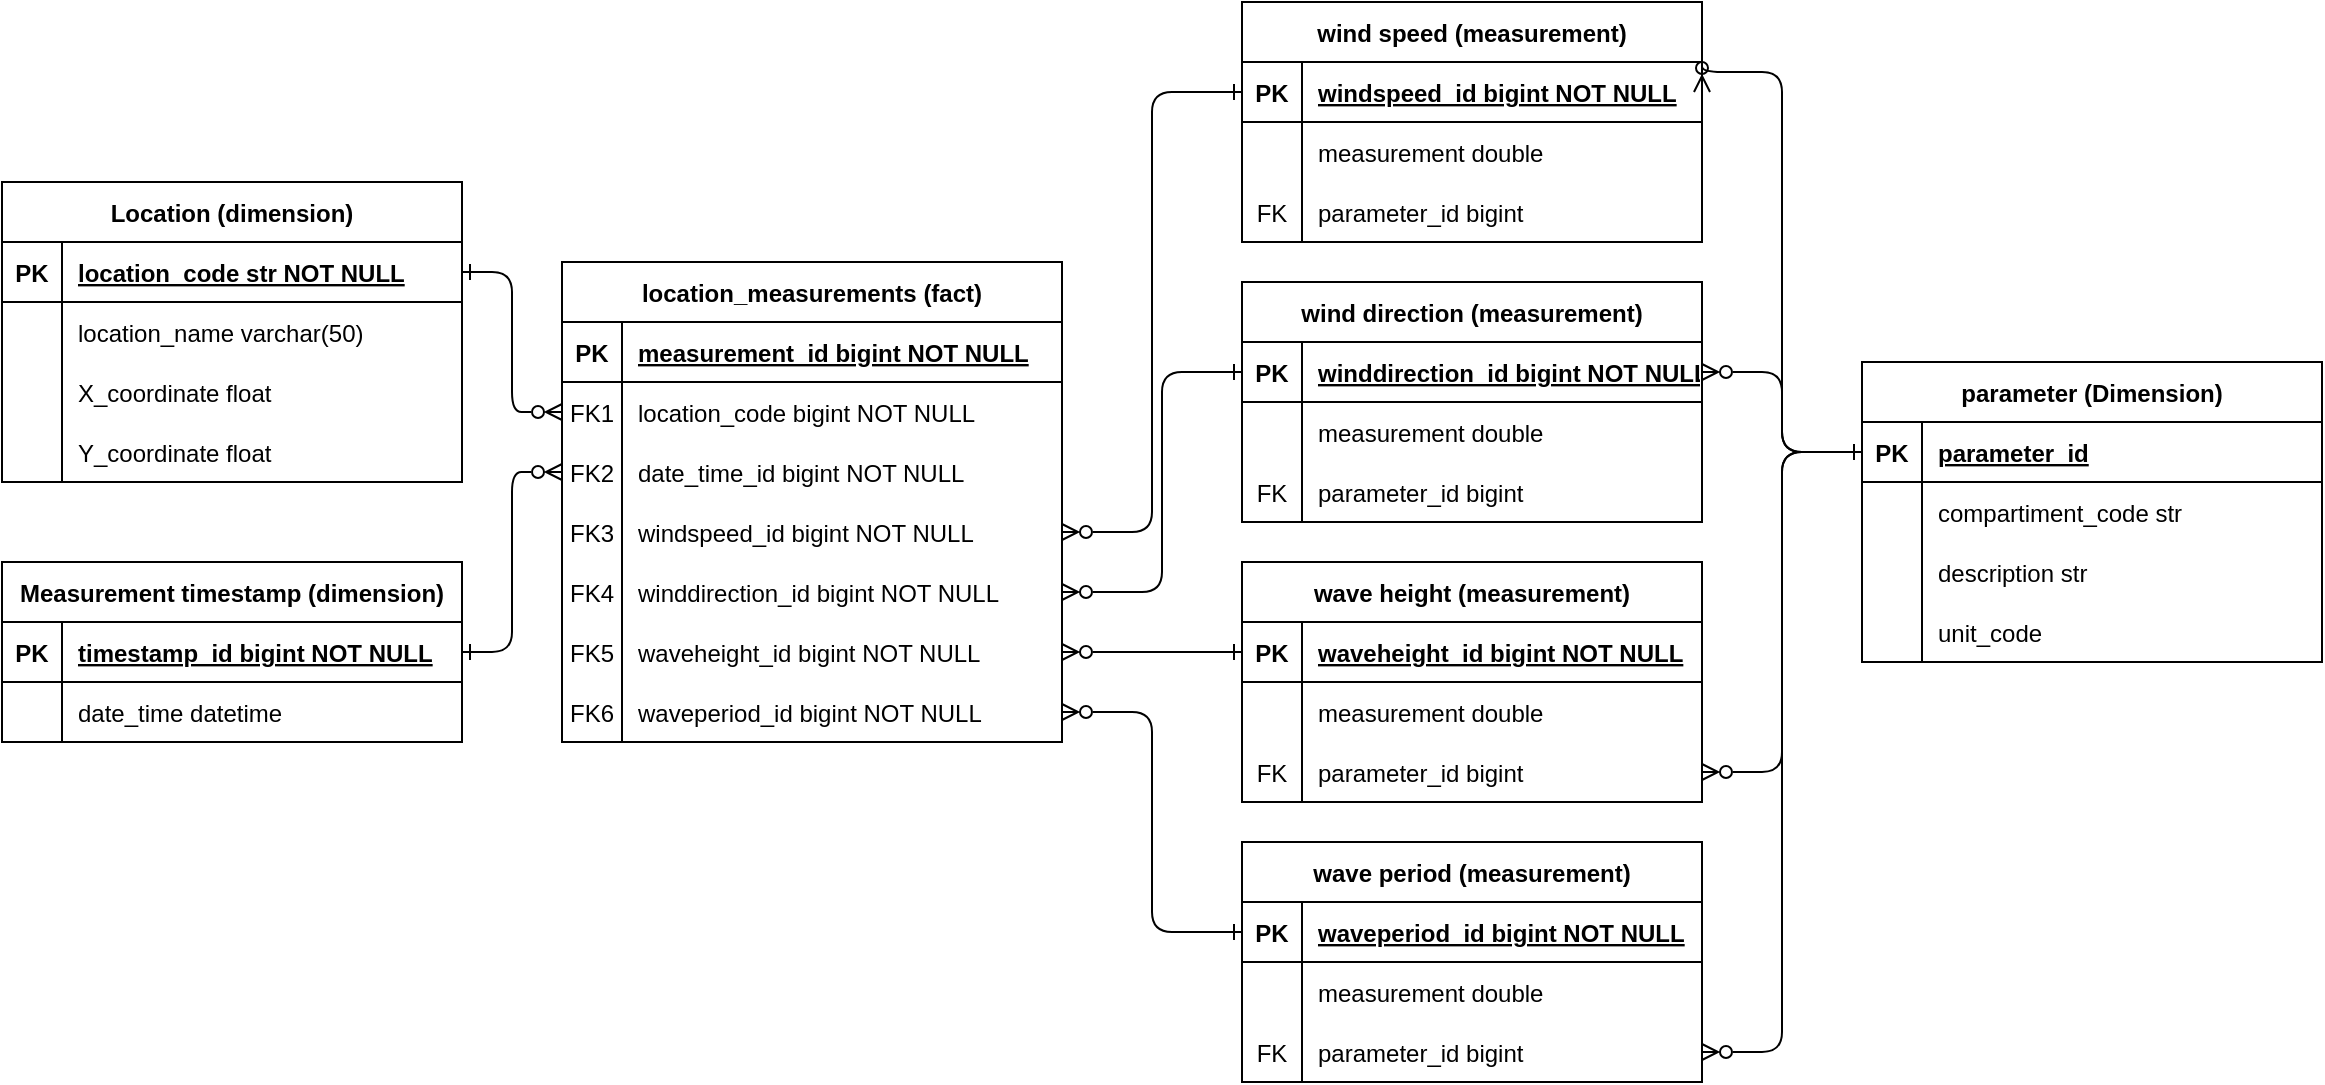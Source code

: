 <mxfile version="26.0.9" pages="2">
  <diagram id="R2lEEEUBdFMjLlhIrx00" name="Local">
    <mxGraphModel dx="1648" dy="969" grid="1" gridSize="10" guides="1" tooltips="1" connect="1" arrows="1" fold="1" page="1" pageScale="1" pageWidth="1100" pageHeight="850" math="0" shadow="0" extFonts="Permanent Marker^https://fonts.googleapis.com/css?family=Permanent+Marker">
      <root>
        <mxCell id="0" />
        <mxCell id="1" parent="0" />
        <mxCell id="BMlPCvWImvE3sNrP0D_2-34" value="" style="group" parent="1" vertex="1" connectable="0">
          <mxGeometry x="300" y="250" width="250" height="240" as="geometry" />
        </mxCell>
        <mxCell id="C-vyLk0tnHw3VtMMgP7b-2" value="location_measurements (fact)" style="shape=table;startSize=30;container=1;collapsible=1;childLayout=tableLayout;fixedRows=1;rowLines=0;fontStyle=1;align=center;resizeLast=1;" parent="BMlPCvWImvE3sNrP0D_2-34" vertex="1">
          <mxGeometry width="250" height="240" as="geometry" />
        </mxCell>
        <mxCell id="C-vyLk0tnHw3VtMMgP7b-3" value="" style="shape=partialRectangle;collapsible=0;dropTarget=0;pointerEvents=0;fillColor=none;points=[[0,0.5],[1,0.5]];portConstraint=eastwest;top=0;left=0;right=0;bottom=1;" parent="C-vyLk0tnHw3VtMMgP7b-2" vertex="1">
          <mxGeometry y="30" width="250" height="30" as="geometry" />
        </mxCell>
        <mxCell id="C-vyLk0tnHw3VtMMgP7b-4" value="PK" style="shape=partialRectangle;overflow=hidden;connectable=0;fillColor=none;top=0;left=0;bottom=0;right=0;fontStyle=1;" parent="C-vyLk0tnHw3VtMMgP7b-3" vertex="1">
          <mxGeometry width="30" height="30" as="geometry">
            <mxRectangle width="30" height="30" as="alternateBounds" />
          </mxGeometry>
        </mxCell>
        <mxCell id="C-vyLk0tnHw3VtMMgP7b-5" value="measurement_id bigint NOT NULL " style="shape=partialRectangle;overflow=hidden;connectable=0;fillColor=none;top=0;left=0;bottom=0;right=0;align=left;spacingLeft=6;fontStyle=5;" parent="C-vyLk0tnHw3VtMMgP7b-3" vertex="1">
          <mxGeometry x="30" width="220" height="30" as="geometry">
            <mxRectangle width="220" height="30" as="alternateBounds" />
          </mxGeometry>
        </mxCell>
        <mxCell id="C-vyLk0tnHw3VtMMgP7b-6" value="" style="shape=partialRectangle;collapsible=0;dropTarget=0;pointerEvents=0;fillColor=none;points=[[0,0.5],[1,0.5]];portConstraint=eastwest;top=0;left=0;right=0;bottom=0;" parent="C-vyLk0tnHw3VtMMgP7b-2" vertex="1">
          <mxGeometry y="60" width="250" height="30" as="geometry" />
        </mxCell>
        <mxCell id="C-vyLk0tnHw3VtMMgP7b-7" value="FK1" style="shape=partialRectangle;overflow=hidden;connectable=0;fillColor=none;top=0;left=0;bottom=0;right=0;" parent="C-vyLk0tnHw3VtMMgP7b-6" vertex="1">
          <mxGeometry width="30" height="30" as="geometry">
            <mxRectangle width="30" height="30" as="alternateBounds" />
          </mxGeometry>
        </mxCell>
        <mxCell id="C-vyLk0tnHw3VtMMgP7b-8" value="location_code bigint NOT NULL" style="shape=partialRectangle;overflow=hidden;connectable=0;fillColor=none;top=0;left=0;bottom=0;right=0;align=left;spacingLeft=6;" parent="C-vyLk0tnHw3VtMMgP7b-6" vertex="1">
          <mxGeometry x="30" width="220" height="30" as="geometry">
            <mxRectangle width="220" height="30" as="alternateBounds" />
          </mxGeometry>
        </mxCell>
        <mxCell id="C-vyLk0tnHw3VtMMgP7b-9" value="" style="shape=partialRectangle;collapsible=0;dropTarget=0;pointerEvents=0;fillColor=none;points=[[0,0.5],[1,0.5]];portConstraint=eastwest;top=0;left=0;right=0;bottom=0;" parent="C-vyLk0tnHw3VtMMgP7b-2" vertex="1">
          <mxGeometry y="90" width="250" height="30" as="geometry" />
        </mxCell>
        <mxCell id="C-vyLk0tnHw3VtMMgP7b-10" value="FK2" style="shape=partialRectangle;overflow=hidden;connectable=0;fillColor=none;top=0;left=0;bottom=0;right=0;" parent="C-vyLk0tnHw3VtMMgP7b-9" vertex="1">
          <mxGeometry width="30" height="30" as="geometry">
            <mxRectangle width="30" height="30" as="alternateBounds" />
          </mxGeometry>
        </mxCell>
        <mxCell id="C-vyLk0tnHw3VtMMgP7b-11" value="date_time_id bigint NOT NULL" style="shape=partialRectangle;overflow=hidden;connectable=0;fillColor=none;top=0;left=0;bottom=0;right=0;align=left;spacingLeft=6;" parent="C-vyLk0tnHw3VtMMgP7b-9" vertex="1">
          <mxGeometry x="30" width="220" height="30" as="geometry">
            <mxRectangle width="220" height="30" as="alternateBounds" />
          </mxGeometry>
        </mxCell>
        <mxCell id="A06ylAGkUIUyJWq_IjUi-8" value="" style="shape=partialRectangle;collapsible=0;dropTarget=0;pointerEvents=0;fillColor=none;points=[[0,0.5],[1,0.5]];portConstraint=eastwest;top=0;left=0;right=0;bottom=0;" parent="C-vyLk0tnHw3VtMMgP7b-2" vertex="1">
          <mxGeometry y="120" width="250" height="30" as="geometry" />
        </mxCell>
        <mxCell id="A06ylAGkUIUyJWq_IjUi-9" value="FK3" style="shape=partialRectangle;overflow=hidden;connectable=0;fillColor=none;top=0;left=0;bottom=0;right=0;" parent="A06ylAGkUIUyJWq_IjUi-8" vertex="1">
          <mxGeometry width="30" height="30" as="geometry">
            <mxRectangle width="30" height="30" as="alternateBounds" />
          </mxGeometry>
        </mxCell>
        <mxCell id="A06ylAGkUIUyJWq_IjUi-10" value="windspeed_id bigint NOT NULL" style="shape=partialRectangle;overflow=hidden;connectable=0;fillColor=none;top=0;left=0;bottom=0;right=0;align=left;spacingLeft=6;" parent="A06ylAGkUIUyJWq_IjUi-8" vertex="1">
          <mxGeometry x="30" width="220" height="30" as="geometry">
            <mxRectangle width="220" height="30" as="alternateBounds" />
          </mxGeometry>
        </mxCell>
        <mxCell id="A06ylAGkUIUyJWq_IjUi-11" value="" style="shape=partialRectangle;collapsible=0;dropTarget=0;pointerEvents=0;fillColor=none;points=[[0,0.5],[1,0.5]];portConstraint=eastwest;top=0;left=0;right=0;bottom=0;" parent="C-vyLk0tnHw3VtMMgP7b-2" vertex="1">
          <mxGeometry y="150" width="250" height="30" as="geometry" />
        </mxCell>
        <mxCell id="A06ylAGkUIUyJWq_IjUi-12" value="FK4" style="shape=partialRectangle;overflow=hidden;connectable=0;fillColor=none;top=0;left=0;bottom=0;right=0;" parent="A06ylAGkUIUyJWq_IjUi-11" vertex="1">
          <mxGeometry width="30" height="30" as="geometry">
            <mxRectangle width="30" height="30" as="alternateBounds" />
          </mxGeometry>
        </mxCell>
        <mxCell id="A06ylAGkUIUyJWq_IjUi-13" value="winddirection_id bigint NOT NULL" style="shape=partialRectangle;overflow=hidden;connectable=0;fillColor=none;top=0;left=0;bottom=0;right=0;align=left;spacingLeft=6;" parent="A06ylAGkUIUyJWq_IjUi-11" vertex="1">
          <mxGeometry x="30" width="220" height="30" as="geometry">
            <mxRectangle width="220" height="30" as="alternateBounds" />
          </mxGeometry>
        </mxCell>
        <mxCell id="3orIBXVOVU_bY1HrH-V9-1" value="" style="shape=partialRectangle;collapsible=0;dropTarget=0;pointerEvents=0;fillColor=none;points=[[0,0.5],[1,0.5]];portConstraint=eastwest;top=0;left=0;right=0;bottom=0;" parent="C-vyLk0tnHw3VtMMgP7b-2" vertex="1">
          <mxGeometry y="180" width="250" height="30" as="geometry" />
        </mxCell>
        <mxCell id="3orIBXVOVU_bY1HrH-V9-2" value="FK5" style="shape=partialRectangle;overflow=hidden;connectable=0;fillColor=none;top=0;left=0;bottom=0;right=0;" parent="3orIBXVOVU_bY1HrH-V9-1" vertex="1">
          <mxGeometry width="30" height="30" as="geometry">
            <mxRectangle width="30" height="30" as="alternateBounds" />
          </mxGeometry>
        </mxCell>
        <mxCell id="3orIBXVOVU_bY1HrH-V9-3" value="waveheight_id bigint NOT NULL" style="shape=partialRectangle;overflow=hidden;connectable=0;fillColor=none;top=0;left=0;bottom=0;right=0;align=left;spacingLeft=6;" parent="3orIBXVOVU_bY1HrH-V9-1" vertex="1">
          <mxGeometry x="30" width="220" height="30" as="geometry">
            <mxRectangle width="220" height="30" as="alternateBounds" />
          </mxGeometry>
        </mxCell>
        <mxCell id="3orIBXVOVU_bY1HrH-V9-4" value="" style="shape=partialRectangle;collapsible=0;dropTarget=0;pointerEvents=0;fillColor=none;points=[[0,0.5],[1,0.5]];portConstraint=eastwest;top=0;left=0;right=0;bottom=0;" parent="C-vyLk0tnHw3VtMMgP7b-2" vertex="1">
          <mxGeometry y="210" width="250" height="30" as="geometry" />
        </mxCell>
        <mxCell id="3orIBXVOVU_bY1HrH-V9-5" value="FK6" style="shape=partialRectangle;overflow=hidden;connectable=0;fillColor=none;top=0;left=0;bottom=0;right=0;" parent="3orIBXVOVU_bY1HrH-V9-4" vertex="1">
          <mxGeometry width="30" height="30" as="geometry">
            <mxRectangle width="30" height="30" as="alternateBounds" />
          </mxGeometry>
        </mxCell>
        <mxCell id="3orIBXVOVU_bY1HrH-V9-6" value="waveperiod_id bigint NOT NULL" style="shape=partialRectangle;overflow=hidden;connectable=0;fillColor=none;top=0;left=0;bottom=0;right=0;align=left;spacingLeft=6;" parent="3orIBXVOVU_bY1HrH-V9-4" vertex="1">
          <mxGeometry x="30" width="220" height="30" as="geometry">
            <mxRectangle width="220" height="30" as="alternateBounds" />
          </mxGeometry>
        </mxCell>
        <mxCell id="BMlPCvWImvE3sNrP0D_2-35" value="" style="group" parent="1" vertex="1" connectable="0">
          <mxGeometry x="20" y="210" width="250" height="150" as="geometry" />
        </mxCell>
        <mxCell id="C-vyLk0tnHw3VtMMgP7b-23" value="Location (dimension)" style="shape=table;startSize=30;container=1;collapsible=1;childLayout=tableLayout;fixedRows=1;rowLines=0;fontStyle=1;align=center;resizeLast=1;" parent="BMlPCvWImvE3sNrP0D_2-35" vertex="1">
          <mxGeometry width="230" height="150" as="geometry" />
        </mxCell>
        <mxCell id="C-vyLk0tnHw3VtMMgP7b-24" value="" style="shape=partialRectangle;collapsible=0;dropTarget=0;pointerEvents=0;fillColor=none;points=[[0,0.5],[1,0.5]];portConstraint=eastwest;top=0;left=0;right=0;bottom=1;" parent="C-vyLk0tnHw3VtMMgP7b-23" vertex="1">
          <mxGeometry y="30" width="230" height="30" as="geometry" />
        </mxCell>
        <mxCell id="C-vyLk0tnHw3VtMMgP7b-25" value="PK" style="shape=partialRectangle;overflow=hidden;connectable=0;fillColor=none;top=0;left=0;bottom=0;right=0;fontStyle=1;" parent="C-vyLk0tnHw3VtMMgP7b-24" vertex="1">
          <mxGeometry width="30" height="30" as="geometry">
            <mxRectangle width="30" height="30" as="alternateBounds" />
          </mxGeometry>
        </mxCell>
        <mxCell id="C-vyLk0tnHw3VtMMgP7b-26" value="location_code str NOT NULL" style="shape=partialRectangle;overflow=hidden;connectable=0;fillColor=none;top=0;left=0;bottom=0;right=0;align=left;spacingLeft=6;fontStyle=5;" parent="C-vyLk0tnHw3VtMMgP7b-24" vertex="1">
          <mxGeometry x="30" width="200" height="30" as="geometry">
            <mxRectangle width="200" height="30" as="alternateBounds" />
          </mxGeometry>
        </mxCell>
        <mxCell id="C-vyLk0tnHw3VtMMgP7b-27" value="" style="shape=partialRectangle;collapsible=0;dropTarget=0;pointerEvents=0;fillColor=none;points=[[0,0.5],[1,0.5]];portConstraint=eastwest;top=0;left=0;right=0;bottom=0;" parent="C-vyLk0tnHw3VtMMgP7b-23" vertex="1">
          <mxGeometry y="60" width="230" height="30" as="geometry" />
        </mxCell>
        <mxCell id="C-vyLk0tnHw3VtMMgP7b-28" value="" style="shape=partialRectangle;overflow=hidden;connectable=0;fillColor=none;top=0;left=0;bottom=0;right=0;" parent="C-vyLk0tnHw3VtMMgP7b-27" vertex="1">
          <mxGeometry width="30" height="30" as="geometry">
            <mxRectangle width="30" height="30" as="alternateBounds" />
          </mxGeometry>
        </mxCell>
        <mxCell id="C-vyLk0tnHw3VtMMgP7b-29" value="location_name varchar(50)" style="shape=partialRectangle;overflow=hidden;connectable=0;fillColor=none;top=0;left=0;bottom=0;right=0;align=left;spacingLeft=6;" parent="C-vyLk0tnHw3VtMMgP7b-27" vertex="1">
          <mxGeometry x="30" width="200" height="30" as="geometry">
            <mxRectangle width="200" height="30" as="alternateBounds" />
          </mxGeometry>
        </mxCell>
        <mxCell id="A06ylAGkUIUyJWq_IjUi-2" value="" style="shape=partialRectangle;collapsible=0;dropTarget=0;pointerEvents=0;fillColor=none;points=[[0,0.5],[1,0.5]];portConstraint=eastwest;top=0;left=0;right=0;bottom=0;" parent="C-vyLk0tnHw3VtMMgP7b-23" vertex="1">
          <mxGeometry y="90" width="230" height="30" as="geometry" />
        </mxCell>
        <mxCell id="A06ylAGkUIUyJWq_IjUi-3" value="" style="shape=partialRectangle;overflow=hidden;connectable=0;fillColor=none;top=0;left=0;bottom=0;right=0;" parent="A06ylAGkUIUyJWq_IjUi-2" vertex="1">
          <mxGeometry width="30" height="30" as="geometry">
            <mxRectangle width="30" height="30" as="alternateBounds" />
          </mxGeometry>
        </mxCell>
        <mxCell id="A06ylAGkUIUyJWq_IjUi-4" value="X_coordinate float" style="shape=partialRectangle;overflow=hidden;connectable=0;fillColor=none;top=0;left=0;bottom=0;right=0;align=left;spacingLeft=6;" parent="A06ylAGkUIUyJWq_IjUi-2" vertex="1">
          <mxGeometry x="30" width="200" height="30" as="geometry">
            <mxRectangle width="200" height="30" as="alternateBounds" />
          </mxGeometry>
        </mxCell>
        <mxCell id="A06ylAGkUIUyJWq_IjUi-5" value="" style="shape=partialRectangle;collapsible=0;dropTarget=0;pointerEvents=0;fillColor=none;points=[[0,0.5],[1,0.5]];portConstraint=eastwest;top=0;left=0;right=0;bottom=0;" parent="C-vyLk0tnHw3VtMMgP7b-23" vertex="1">
          <mxGeometry y="120" width="230" height="30" as="geometry" />
        </mxCell>
        <mxCell id="A06ylAGkUIUyJWq_IjUi-6" value="" style="shape=partialRectangle;overflow=hidden;connectable=0;fillColor=none;top=0;left=0;bottom=0;right=0;" parent="A06ylAGkUIUyJWq_IjUi-5" vertex="1">
          <mxGeometry width="30" height="30" as="geometry">
            <mxRectangle width="30" height="30" as="alternateBounds" />
          </mxGeometry>
        </mxCell>
        <mxCell id="A06ylAGkUIUyJWq_IjUi-7" value="Y_coordinate float" style="shape=partialRectangle;overflow=hidden;connectable=0;fillColor=none;top=0;left=0;bottom=0;right=0;align=left;spacingLeft=6;" parent="A06ylAGkUIUyJWq_IjUi-5" vertex="1">
          <mxGeometry x="30" width="200" height="30" as="geometry">
            <mxRectangle width="200" height="30" as="alternateBounds" />
          </mxGeometry>
        </mxCell>
        <mxCell id="A06ylAGkUIUyJWq_IjUi-15" style="edgeStyle=orthogonalEdgeStyle;rounded=1;orthogonalLoop=1;jettySize=auto;html=1;exitX=1;exitY=0.5;exitDx=0;exitDy=0;curved=0;startArrow=ERone;startFill=0;endArrow=ERzeroToMany;endFill=0;" parent="1" source="C-vyLk0tnHw3VtMMgP7b-24" target="C-vyLk0tnHw3VtMMgP7b-6" edge="1">
          <mxGeometry relative="1" as="geometry" />
        </mxCell>
        <mxCell id="A06ylAGkUIUyJWq_IjUi-16" style="edgeStyle=orthogonalEdgeStyle;rounded=1;orthogonalLoop=1;jettySize=auto;html=1;exitX=0;exitY=0.5;exitDx=0;exitDy=0;entryX=1;entryY=0.5;entryDx=0;entryDy=0;curved=0;startArrow=ERone;startFill=0;endArrow=ERzeroToMany;endFill=0;" parent="1" source="4OSi3mIosGgWvA2kwFJe-69" target="A06ylAGkUIUyJWq_IjUi-8" edge="1">
          <mxGeometry relative="1" as="geometry">
            <mxPoint x="610" y="65" as="sourcePoint" />
          </mxGeometry>
        </mxCell>
        <mxCell id="3orIBXVOVU_bY1HrH-V9-56" style="edgeStyle=orthogonalEdgeStyle;rounded=1;orthogonalLoop=1;jettySize=auto;html=1;entryX=1;entryY=0.5;entryDx=0;entryDy=0;endArrow=ERzeroToMany;endFill=0;curved=0;startArrow=ERone;startFill=0;" parent="1" source="4OSi3mIosGgWvA2kwFJe-59" target="A06ylAGkUIUyJWq_IjUi-11" edge="1">
          <mxGeometry relative="1" as="geometry">
            <mxPoint x="980" y="165" as="sourcePoint" />
            <Array as="points">
              <mxPoint x="600" y="305" />
              <mxPoint x="600" y="415" />
            </Array>
          </mxGeometry>
        </mxCell>
        <mxCell id="3orIBXVOVU_bY1HrH-V9-57" style="edgeStyle=orthogonalEdgeStyle;rounded=1;orthogonalLoop=1;jettySize=auto;html=1;exitX=0;exitY=0.5;exitDx=0;exitDy=0;entryX=1;entryY=0.5;entryDx=0;entryDy=0;endArrow=ERzeroToMany;endFill=0;curved=0;startArrow=ERone;startFill=0;" parent="1" source="4OSi3mIosGgWvA2kwFJe-48" target="3orIBXVOVU_bY1HrH-V9-1" edge="1">
          <mxGeometry relative="1" as="geometry">
            <mxPoint x="860" y="555" as="sourcePoint" />
          </mxGeometry>
        </mxCell>
        <mxCell id="3orIBXVOVU_bY1HrH-V9-58" style="edgeStyle=orthogonalEdgeStyle;rounded=1;orthogonalLoop=1;jettySize=auto;html=1;exitX=0;exitY=0.5;exitDx=0;exitDy=0;entryX=1;entryY=0.5;entryDx=0;entryDy=0;endArrow=ERzeroToMany;endFill=0;curved=0;startArrow=ERone;startFill=0;" parent="1" source="3orIBXVOVU_bY1HrH-V9-206" target="3orIBXVOVU_bY1HrH-V9-4" edge="1">
          <mxGeometry relative="1" as="geometry">
            <mxPoint x="600" y="655" as="sourcePoint" />
          </mxGeometry>
        </mxCell>
        <mxCell id="3orIBXVOVU_bY1HrH-V9-205" value="wave period (measurement)" style="shape=table;startSize=30;container=1;collapsible=1;childLayout=tableLayout;fixedRows=1;rowLines=0;fontStyle=1;align=center;resizeLast=1;" parent="1" vertex="1">
          <mxGeometry x="640" y="540" width="230" height="120" as="geometry" />
        </mxCell>
        <mxCell id="3orIBXVOVU_bY1HrH-V9-206" value="" style="shape=partialRectangle;collapsible=0;dropTarget=0;pointerEvents=0;fillColor=none;points=[[0,0.5],[1,0.5]];portConstraint=eastwest;top=0;left=0;right=0;bottom=1;" parent="3orIBXVOVU_bY1HrH-V9-205" vertex="1">
          <mxGeometry y="30" width="230" height="30" as="geometry" />
        </mxCell>
        <mxCell id="3orIBXVOVU_bY1HrH-V9-207" value="PK" style="shape=partialRectangle;overflow=hidden;connectable=0;fillColor=none;top=0;left=0;bottom=0;right=0;fontStyle=1;" parent="3orIBXVOVU_bY1HrH-V9-206" vertex="1">
          <mxGeometry width="30" height="30" as="geometry">
            <mxRectangle width="30" height="30" as="alternateBounds" />
          </mxGeometry>
        </mxCell>
        <mxCell id="3orIBXVOVU_bY1HrH-V9-208" value="waveperiod_id bigint NOT NULL " style="shape=partialRectangle;overflow=hidden;connectable=0;fillColor=none;top=0;left=0;bottom=0;right=0;align=left;spacingLeft=6;fontStyle=5;" parent="3orIBXVOVU_bY1HrH-V9-206" vertex="1">
          <mxGeometry x="30" width="200" height="30" as="geometry">
            <mxRectangle width="200" height="30" as="alternateBounds" />
          </mxGeometry>
        </mxCell>
        <mxCell id="3orIBXVOVU_bY1HrH-V9-218" value="" style="shape=partialRectangle;collapsible=0;dropTarget=0;pointerEvents=0;fillColor=none;points=[[0,0.5],[1,0.5]];portConstraint=eastwest;top=0;left=0;right=0;bottom=0;" parent="3orIBXVOVU_bY1HrH-V9-205" vertex="1">
          <mxGeometry y="60" width="230" height="30" as="geometry" />
        </mxCell>
        <mxCell id="3orIBXVOVU_bY1HrH-V9-219" value="" style="shape=partialRectangle;overflow=hidden;connectable=0;fillColor=none;top=0;left=0;bottom=0;right=0;" parent="3orIBXVOVU_bY1HrH-V9-218" vertex="1">
          <mxGeometry width="30" height="30" as="geometry">
            <mxRectangle width="30" height="30" as="alternateBounds" />
          </mxGeometry>
        </mxCell>
        <mxCell id="3orIBXVOVU_bY1HrH-V9-220" value="measurement double" style="shape=partialRectangle;overflow=hidden;connectable=0;fillColor=none;top=0;left=0;bottom=0;right=0;align=left;spacingLeft=6;" parent="3orIBXVOVU_bY1HrH-V9-218" vertex="1">
          <mxGeometry x="30" width="200" height="30" as="geometry">
            <mxRectangle width="200" height="30" as="alternateBounds" />
          </mxGeometry>
        </mxCell>
        <mxCell id="4OSi3mIosGgWvA2kwFJe-43" value="" style="shape=partialRectangle;collapsible=0;dropTarget=0;pointerEvents=0;fillColor=none;points=[[0,0.5],[1,0.5]];portConstraint=eastwest;top=0;left=0;right=0;bottom=0;" parent="3orIBXVOVU_bY1HrH-V9-205" vertex="1">
          <mxGeometry y="90" width="230" height="30" as="geometry" />
        </mxCell>
        <mxCell id="4OSi3mIosGgWvA2kwFJe-44" value="FK" style="shape=partialRectangle;overflow=hidden;connectable=0;fillColor=none;top=0;left=0;bottom=0;right=0;" parent="4OSi3mIosGgWvA2kwFJe-43" vertex="1">
          <mxGeometry width="30" height="30" as="geometry">
            <mxRectangle width="30" height="30" as="alternateBounds" />
          </mxGeometry>
        </mxCell>
        <mxCell id="4OSi3mIosGgWvA2kwFJe-45" value="parameter_id bigint" style="shape=partialRectangle;overflow=hidden;connectable=0;fillColor=none;top=0;left=0;bottom=0;right=0;align=left;spacingLeft=6;" parent="4OSi3mIosGgWvA2kwFJe-43" vertex="1">
          <mxGeometry x="30" width="200" height="30" as="geometry">
            <mxRectangle width="200" height="30" as="alternateBounds" />
          </mxGeometry>
        </mxCell>
        <mxCell id="4OSi3mIosGgWvA2kwFJe-1" value="Measurement timestamp (dimension)" style="shape=table;startSize=30;container=1;collapsible=1;childLayout=tableLayout;fixedRows=1;rowLines=0;fontStyle=1;align=center;resizeLast=1;" parent="1" vertex="1">
          <mxGeometry x="20" y="400" width="230" height="90" as="geometry" />
        </mxCell>
        <mxCell id="4OSi3mIosGgWvA2kwFJe-2" value="" style="shape=partialRectangle;collapsible=0;dropTarget=0;pointerEvents=0;fillColor=none;points=[[0,0.5],[1,0.5]];portConstraint=eastwest;top=0;left=0;right=0;bottom=1;" parent="4OSi3mIosGgWvA2kwFJe-1" vertex="1">
          <mxGeometry y="30" width="230" height="30" as="geometry" />
        </mxCell>
        <mxCell id="4OSi3mIosGgWvA2kwFJe-3" value="PK" style="shape=partialRectangle;overflow=hidden;connectable=0;fillColor=none;top=0;left=0;bottom=0;right=0;fontStyle=1;" parent="4OSi3mIosGgWvA2kwFJe-2" vertex="1">
          <mxGeometry width="30" height="30" as="geometry">
            <mxRectangle width="30" height="30" as="alternateBounds" />
          </mxGeometry>
        </mxCell>
        <mxCell id="4OSi3mIosGgWvA2kwFJe-4" value="timestamp_id bigint NOT NULL" style="shape=partialRectangle;overflow=hidden;connectable=0;fillColor=none;top=0;left=0;bottom=0;right=0;align=left;spacingLeft=6;fontStyle=5;" parent="4OSi3mIosGgWvA2kwFJe-2" vertex="1">
          <mxGeometry x="30" width="200" height="30" as="geometry">
            <mxRectangle width="200" height="30" as="alternateBounds" />
          </mxGeometry>
        </mxCell>
        <mxCell id="4OSi3mIosGgWvA2kwFJe-5" value="" style="shape=partialRectangle;collapsible=0;dropTarget=0;pointerEvents=0;fillColor=none;points=[[0,0.5],[1,0.5]];portConstraint=eastwest;top=0;left=0;right=0;bottom=0;" parent="4OSi3mIosGgWvA2kwFJe-1" vertex="1">
          <mxGeometry y="60" width="230" height="30" as="geometry" />
        </mxCell>
        <mxCell id="4OSi3mIosGgWvA2kwFJe-6" value="" style="shape=partialRectangle;overflow=hidden;connectable=0;fillColor=none;top=0;left=0;bottom=0;right=0;" parent="4OSi3mIosGgWvA2kwFJe-5" vertex="1">
          <mxGeometry width="30" height="30" as="geometry">
            <mxRectangle width="30" height="30" as="alternateBounds" />
          </mxGeometry>
        </mxCell>
        <mxCell id="4OSi3mIosGgWvA2kwFJe-7" value="date_time datetime" style="shape=partialRectangle;overflow=hidden;connectable=0;fillColor=none;top=0;left=0;bottom=0;right=0;align=left;spacingLeft=6;" parent="4OSi3mIosGgWvA2kwFJe-5" vertex="1">
          <mxGeometry x="30" width="200" height="30" as="geometry">
            <mxRectangle width="200" height="30" as="alternateBounds" />
          </mxGeometry>
        </mxCell>
        <mxCell id="4OSi3mIosGgWvA2kwFJe-14" style="edgeStyle=orthogonalEdgeStyle;rounded=1;orthogonalLoop=1;jettySize=auto;html=1;exitX=1;exitY=0.5;exitDx=0;exitDy=0;entryX=0;entryY=0.5;entryDx=0;entryDy=0;endArrow=ERzeroToMany;endFill=0;startArrow=ERone;startFill=0;curved=0;" parent="1" source="4OSi3mIosGgWvA2kwFJe-2" target="C-vyLk0tnHw3VtMMgP7b-9" edge="1">
          <mxGeometry relative="1" as="geometry" />
        </mxCell>
        <mxCell id="4OSi3mIosGgWvA2kwFJe-24" value="parameter (Dimension)" style="shape=table;startSize=30;container=1;collapsible=1;childLayout=tableLayout;fixedRows=1;rowLines=0;fontStyle=1;align=center;resizeLast=1;" parent="1" vertex="1">
          <mxGeometry x="950" y="300" width="230" height="150" as="geometry" />
        </mxCell>
        <mxCell id="4OSi3mIosGgWvA2kwFJe-25" value="" style="shape=partialRectangle;collapsible=0;dropTarget=0;pointerEvents=0;fillColor=none;points=[[0,0.5],[1,0.5]];portConstraint=eastwest;top=0;left=0;right=0;bottom=1;" parent="4OSi3mIosGgWvA2kwFJe-24" vertex="1">
          <mxGeometry y="30" width="230" height="30" as="geometry" />
        </mxCell>
        <mxCell id="4OSi3mIosGgWvA2kwFJe-26" value="PK" style="shape=partialRectangle;overflow=hidden;connectable=0;fillColor=none;top=0;left=0;bottom=0;right=0;fontStyle=1;" parent="4OSi3mIosGgWvA2kwFJe-25" vertex="1">
          <mxGeometry width="30" height="30" as="geometry">
            <mxRectangle width="30" height="30" as="alternateBounds" />
          </mxGeometry>
        </mxCell>
        <mxCell id="4OSi3mIosGgWvA2kwFJe-27" value="parameter_id" style="shape=partialRectangle;overflow=hidden;connectable=0;fillColor=none;top=0;left=0;bottom=0;right=0;align=left;spacingLeft=6;fontStyle=5;" parent="4OSi3mIosGgWvA2kwFJe-25" vertex="1">
          <mxGeometry x="30" width="200" height="30" as="geometry">
            <mxRectangle width="200" height="30" as="alternateBounds" />
          </mxGeometry>
        </mxCell>
        <mxCell id="4OSi3mIosGgWvA2kwFJe-28" value="" style="shape=partialRectangle;collapsible=0;dropTarget=0;pointerEvents=0;fillColor=none;points=[[0,0.5],[1,0.5]];portConstraint=eastwest;top=0;left=0;right=0;bottom=0;" parent="4OSi3mIosGgWvA2kwFJe-24" vertex="1">
          <mxGeometry y="60" width="230" height="30" as="geometry" />
        </mxCell>
        <mxCell id="4OSi3mIosGgWvA2kwFJe-29" value="" style="shape=partialRectangle;overflow=hidden;connectable=0;fillColor=none;top=0;left=0;bottom=0;right=0;" parent="4OSi3mIosGgWvA2kwFJe-28" vertex="1">
          <mxGeometry width="30" height="30" as="geometry">
            <mxRectangle width="30" height="30" as="alternateBounds" />
          </mxGeometry>
        </mxCell>
        <mxCell id="4OSi3mIosGgWvA2kwFJe-30" value="compartiment_code str" style="shape=partialRectangle;overflow=hidden;connectable=0;fillColor=none;top=0;left=0;bottom=0;right=0;align=left;spacingLeft=6;" parent="4OSi3mIosGgWvA2kwFJe-28" vertex="1">
          <mxGeometry x="30" width="200" height="30" as="geometry">
            <mxRectangle width="200" height="30" as="alternateBounds" />
          </mxGeometry>
        </mxCell>
        <mxCell id="4OSi3mIosGgWvA2kwFJe-34" value="" style="shape=partialRectangle;collapsible=0;dropTarget=0;pointerEvents=0;fillColor=none;points=[[0,0.5],[1,0.5]];portConstraint=eastwest;top=0;left=0;right=0;bottom=0;" parent="4OSi3mIosGgWvA2kwFJe-24" vertex="1">
          <mxGeometry y="90" width="230" height="30" as="geometry" />
        </mxCell>
        <mxCell id="4OSi3mIosGgWvA2kwFJe-35" value="" style="shape=partialRectangle;overflow=hidden;connectable=0;fillColor=none;top=0;left=0;bottom=0;right=0;" parent="4OSi3mIosGgWvA2kwFJe-34" vertex="1">
          <mxGeometry width="30" height="30" as="geometry">
            <mxRectangle width="30" height="30" as="alternateBounds" />
          </mxGeometry>
        </mxCell>
        <mxCell id="4OSi3mIosGgWvA2kwFJe-36" value="description str" style="shape=partialRectangle;overflow=hidden;connectable=0;fillColor=none;top=0;left=0;bottom=0;right=0;align=left;spacingLeft=6;" parent="4OSi3mIosGgWvA2kwFJe-34" vertex="1">
          <mxGeometry x="30" width="200" height="30" as="geometry">
            <mxRectangle width="200" height="30" as="alternateBounds" />
          </mxGeometry>
        </mxCell>
        <mxCell id="4OSi3mIosGgWvA2kwFJe-40" value="" style="shape=partialRectangle;collapsible=0;dropTarget=0;pointerEvents=0;fillColor=none;points=[[0,0.5],[1,0.5]];portConstraint=eastwest;top=0;left=0;right=0;bottom=0;" parent="4OSi3mIosGgWvA2kwFJe-24" vertex="1">
          <mxGeometry y="120" width="230" height="30" as="geometry" />
        </mxCell>
        <mxCell id="4OSi3mIosGgWvA2kwFJe-41" value="" style="shape=partialRectangle;overflow=hidden;connectable=0;fillColor=none;top=0;left=0;bottom=0;right=0;" parent="4OSi3mIosGgWvA2kwFJe-40" vertex="1">
          <mxGeometry width="30" height="30" as="geometry">
            <mxRectangle width="30" height="30" as="alternateBounds" />
          </mxGeometry>
        </mxCell>
        <mxCell id="4OSi3mIosGgWvA2kwFJe-42" value="unit_code" style="shape=partialRectangle;overflow=hidden;connectable=0;fillColor=none;top=0;left=0;bottom=0;right=0;align=left;spacingLeft=6;" parent="4OSi3mIosGgWvA2kwFJe-40" vertex="1">
          <mxGeometry x="30" width="200" height="30" as="geometry">
            <mxRectangle width="200" height="30" as="alternateBounds" />
          </mxGeometry>
        </mxCell>
        <mxCell id="4OSi3mIosGgWvA2kwFJe-46" style="edgeStyle=orthogonalEdgeStyle;rounded=1;orthogonalLoop=1;jettySize=auto;html=1;entryX=1;entryY=0.5;entryDx=0;entryDy=0;endArrow=ERzeroToMany;endFill=0;startArrow=ERone;startFill=0;curved=0;" parent="1" source="4OSi3mIosGgWvA2kwFJe-25" target="4OSi3mIosGgWvA2kwFJe-43" edge="1">
          <mxGeometry relative="1" as="geometry" />
        </mxCell>
        <mxCell id="4OSi3mIosGgWvA2kwFJe-47" value="wave height (measurement)" style="shape=table;startSize=30;container=1;collapsible=1;childLayout=tableLayout;fixedRows=1;rowLines=0;fontStyle=1;align=center;resizeLast=1;" parent="1" vertex="1">
          <mxGeometry x="640" y="400" width="230" height="120" as="geometry" />
        </mxCell>
        <mxCell id="4OSi3mIosGgWvA2kwFJe-48" value="" style="shape=partialRectangle;collapsible=0;dropTarget=0;pointerEvents=0;fillColor=none;points=[[0,0.5],[1,0.5]];portConstraint=eastwest;top=0;left=0;right=0;bottom=1;" parent="4OSi3mIosGgWvA2kwFJe-47" vertex="1">
          <mxGeometry y="30" width="230" height="30" as="geometry" />
        </mxCell>
        <mxCell id="4OSi3mIosGgWvA2kwFJe-49" value="PK" style="shape=partialRectangle;overflow=hidden;connectable=0;fillColor=none;top=0;left=0;bottom=0;right=0;fontStyle=1;" parent="4OSi3mIosGgWvA2kwFJe-48" vertex="1">
          <mxGeometry width="30" height="30" as="geometry">
            <mxRectangle width="30" height="30" as="alternateBounds" />
          </mxGeometry>
        </mxCell>
        <mxCell id="4OSi3mIosGgWvA2kwFJe-50" value="waveheight_id bigint NOT NULL " style="shape=partialRectangle;overflow=hidden;connectable=0;fillColor=none;top=0;left=0;bottom=0;right=0;align=left;spacingLeft=6;fontStyle=5;" parent="4OSi3mIosGgWvA2kwFJe-48" vertex="1">
          <mxGeometry x="30" width="200" height="30" as="geometry">
            <mxRectangle width="200" height="30" as="alternateBounds" />
          </mxGeometry>
        </mxCell>
        <mxCell id="4OSi3mIosGgWvA2kwFJe-51" value="" style="shape=partialRectangle;collapsible=0;dropTarget=0;pointerEvents=0;fillColor=none;points=[[0,0.5],[1,0.5]];portConstraint=eastwest;top=0;left=0;right=0;bottom=0;" parent="4OSi3mIosGgWvA2kwFJe-47" vertex="1">
          <mxGeometry y="60" width="230" height="30" as="geometry" />
        </mxCell>
        <mxCell id="4OSi3mIosGgWvA2kwFJe-52" value="" style="shape=partialRectangle;overflow=hidden;connectable=0;fillColor=none;top=0;left=0;bottom=0;right=0;" parent="4OSi3mIosGgWvA2kwFJe-51" vertex="1">
          <mxGeometry width="30" height="30" as="geometry">
            <mxRectangle width="30" height="30" as="alternateBounds" />
          </mxGeometry>
        </mxCell>
        <mxCell id="4OSi3mIosGgWvA2kwFJe-53" value="measurement double" style="shape=partialRectangle;overflow=hidden;connectable=0;fillColor=none;top=0;left=0;bottom=0;right=0;align=left;spacingLeft=6;" parent="4OSi3mIosGgWvA2kwFJe-51" vertex="1">
          <mxGeometry x="30" width="200" height="30" as="geometry">
            <mxRectangle width="200" height="30" as="alternateBounds" />
          </mxGeometry>
        </mxCell>
        <mxCell id="4OSi3mIosGgWvA2kwFJe-54" value="" style="shape=partialRectangle;collapsible=0;dropTarget=0;pointerEvents=0;fillColor=none;points=[[0,0.5],[1,0.5]];portConstraint=eastwest;top=0;left=0;right=0;bottom=0;" parent="4OSi3mIosGgWvA2kwFJe-47" vertex="1">
          <mxGeometry y="90" width="230" height="30" as="geometry" />
        </mxCell>
        <mxCell id="4OSi3mIosGgWvA2kwFJe-55" value="FK" style="shape=partialRectangle;overflow=hidden;connectable=0;fillColor=none;top=0;left=0;bottom=0;right=0;" parent="4OSi3mIosGgWvA2kwFJe-54" vertex="1">
          <mxGeometry width="30" height="30" as="geometry">
            <mxRectangle width="30" height="30" as="alternateBounds" />
          </mxGeometry>
        </mxCell>
        <mxCell id="4OSi3mIosGgWvA2kwFJe-56" value="parameter_id bigint" style="shape=partialRectangle;overflow=hidden;connectable=0;fillColor=none;top=0;left=0;bottom=0;right=0;align=left;spacingLeft=6;" parent="4OSi3mIosGgWvA2kwFJe-54" vertex="1">
          <mxGeometry x="30" width="200" height="30" as="geometry">
            <mxRectangle width="200" height="30" as="alternateBounds" />
          </mxGeometry>
        </mxCell>
        <mxCell id="4OSi3mIosGgWvA2kwFJe-57" style="edgeStyle=orthogonalEdgeStyle;rounded=1;orthogonalLoop=1;jettySize=auto;html=1;exitX=0;exitY=0.5;exitDx=0;exitDy=0;entryX=1;entryY=0.5;entryDx=0;entryDy=0;endArrow=ERzeroToMany;endFill=0;startArrow=ERone;startFill=0;curved=0;" parent="1" source="4OSi3mIosGgWvA2kwFJe-25" target="4OSi3mIosGgWvA2kwFJe-54" edge="1">
          <mxGeometry relative="1" as="geometry" />
        </mxCell>
        <mxCell id="4OSi3mIosGgWvA2kwFJe-58" value="wind direction (measurement)" style="shape=table;startSize=30;container=1;collapsible=1;childLayout=tableLayout;fixedRows=1;rowLines=0;fontStyle=1;align=center;resizeLast=1;" parent="1" vertex="1">
          <mxGeometry x="640" y="260" width="230" height="120" as="geometry" />
        </mxCell>
        <mxCell id="4OSi3mIosGgWvA2kwFJe-59" value="" style="shape=partialRectangle;collapsible=0;dropTarget=0;pointerEvents=0;fillColor=none;points=[[0,0.5],[1,0.5]];portConstraint=eastwest;top=0;left=0;right=0;bottom=1;" parent="4OSi3mIosGgWvA2kwFJe-58" vertex="1">
          <mxGeometry y="30" width="230" height="30" as="geometry" />
        </mxCell>
        <mxCell id="4OSi3mIosGgWvA2kwFJe-60" value="PK" style="shape=partialRectangle;overflow=hidden;connectable=0;fillColor=none;top=0;left=0;bottom=0;right=0;fontStyle=1;" parent="4OSi3mIosGgWvA2kwFJe-59" vertex="1">
          <mxGeometry width="30" height="30" as="geometry">
            <mxRectangle width="30" height="30" as="alternateBounds" />
          </mxGeometry>
        </mxCell>
        <mxCell id="4OSi3mIosGgWvA2kwFJe-61" value="winddirection_id bigint NOT NULL " style="shape=partialRectangle;overflow=hidden;connectable=0;fillColor=none;top=0;left=0;bottom=0;right=0;align=left;spacingLeft=6;fontStyle=5;" parent="4OSi3mIosGgWvA2kwFJe-59" vertex="1">
          <mxGeometry x="30" width="200" height="30" as="geometry">
            <mxRectangle width="200" height="30" as="alternateBounds" />
          </mxGeometry>
        </mxCell>
        <mxCell id="4OSi3mIosGgWvA2kwFJe-62" value="" style="shape=partialRectangle;collapsible=0;dropTarget=0;pointerEvents=0;fillColor=none;points=[[0,0.5],[1,0.5]];portConstraint=eastwest;top=0;left=0;right=0;bottom=0;" parent="4OSi3mIosGgWvA2kwFJe-58" vertex="1">
          <mxGeometry y="60" width="230" height="30" as="geometry" />
        </mxCell>
        <mxCell id="4OSi3mIosGgWvA2kwFJe-63" value="" style="shape=partialRectangle;overflow=hidden;connectable=0;fillColor=none;top=0;left=0;bottom=0;right=0;" parent="4OSi3mIosGgWvA2kwFJe-62" vertex="1">
          <mxGeometry width="30" height="30" as="geometry">
            <mxRectangle width="30" height="30" as="alternateBounds" />
          </mxGeometry>
        </mxCell>
        <mxCell id="4OSi3mIosGgWvA2kwFJe-64" value="measurement double" style="shape=partialRectangle;overflow=hidden;connectable=0;fillColor=none;top=0;left=0;bottom=0;right=0;align=left;spacingLeft=6;" parent="4OSi3mIosGgWvA2kwFJe-62" vertex="1">
          <mxGeometry x="30" width="200" height="30" as="geometry">
            <mxRectangle width="200" height="30" as="alternateBounds" />
          </mxGeometry>
        </mxCell>
        <mxCell id="4OSi3mIosGgWvA2kwFJe-65" value="" style="shape=partialRectangle;collapsible=0;dropTarget=0;pointerEvents=0;fillColor=none;points=[[0,0.5],[1,0.5]];portConstraint=eastwest;top=0;left=0;right=0;bottom=0;" parent="4OSi3mIosGgWvA2kwFJe-58" vertex="1">
          <mxGeometry y="90" width="230" height="30" as="geometry" />
        </mxCell>
        <mxCell id="4OSi3mIosGgWvA2kwFJe-66" value="FK" style="shape=partialRectangle;overflow=hidden;connectable=0;fillColor=none;top=0;left=0;bottom=0;right=0;" parent="4OSi3mIosGgWvA2kwFJe-65" vertex="1">
          <mxGeometry width="30" height="30" as="geometry">
            <mxRectangle width="30" height="30" as="alternateBounds" />
          </mxGeometry>
        </mxCell>
        <mxCell id="4OSi3mIosGgWvA2kwFJe-67" value="parameter_id bigint" style="shape=partialRectangle;overflow=hidden;connectable=0;fillColor=none;top=0;left=0;bottom=0;right=0;align=left;spacingLeft=6;" parent="4OSi3mIosGgWvA2kwFJe-65" vertex="1">
          <mxGeometry x="30" width="200" height="30" as="geometry">
            <mxRectangle width="200" height="30" as="alternateBounds" />
          </mxGeometry>
        </mxCell>
        <mxCell id="4OSi3mIosGgWvA2kwFJe-68" value="wind speed (measurement)" style="shape=table;startSize=30;container=1;collapsible=1;childLayout=tableLayout;fixedRows=1;rowLines=0;fontStyle=1;align=center;resizeLast=1;" parent="1" vertex="1">
          <mxGeometry x="640" y="120" width="230" height="120" as="geometry" />
        </mxCell>
        <mxCell id="4OSi3mIosGgWvA2kwFJe-69" value="" style="shape=partialRectangle;collapsible=0;dropTarget=0;pointerEvents=0;fillColor=none;points=[[0,0.5],[1,0.5]];portConstraint=eastwest;top=0;left=0;right=0;bottom=1;" parent="4OSi3mIosGgWvA2kwFJe-68" vertex="1">
          <mxGeometry y="30" width="230" height="30" as="geometry" />
        </mxCell>
        <mxCell id="4OSi3mIosGgWvA2kwFJe-70" value="PK" style="shape=partialRectangle;overflow=hidden;connectable=0;fillColor=none;top=0;left=0;bottom=0;right=0;fontStyle=1;" parent="4OSi3mIosGgWvA2kwFJe-69" vertex="1">
          <mxGeometry width="30" height="30" as="geometry">
            <mxRectangle width="30" height="30" as="alternateBounds" />
          </mxGeometry>
        </mxCell>
        <mxCell id="4OSi3mIosGgWvA2kwFJe-71" value="windspeed_id bigint NOT NULL " style="shape=partialRectangle;overflow=hidden;connectable=0;fillColor=none;top=0;left=0;bottom=0;right=0;align=left;spacingLeft=6;fontStyle=5;" parent="4OSi3mIosGgWvA2kwFJe-69" vertex="1">
          <mxGeometry x="30" width="200" height="30" as="geometry">
            <mxRectangle width="200" height="30" as="alternateBounds" />
          </mxGeometry>
        </mxCell>
        <mxCell id="4OSi3mIosGgWvA2kwFJe-72" value="" style="shape=partialRectangle;collapsible=0;dropTarget=0;pointerEvents=0;fillColor=none;points=[[0,0.5],[1,0.5]];portConstraint=eastwest;top=0;left=0;right=0;bottom=0;" parent="4OSi3mIosGgWvA2kwFJe-68" vertex="1">
          <mxGeometry y="60" width="230" height="30" as="geometry" />
        </mxCell>
        <mxCell id="4OSi3mIosGgWvA2kwFJe-73" value="" style="shape=partialRectangle;overflow=hidden;connectable=0;fillColor=none;top=0;left=0;bottom=0;right=0;" parent="4OSi3mIosGgWvA2kwFJe-72" vertex="1">
          <mxGeometry width="30" height="30" as="geometry">
            <mxRectangle width="30" height="30" as="alternateBounds" />
          </mxGeometry>
        </mxCell>
        <mxCell id="4OSi3mIosGgWvA2kwFJe-74" value="measurement double" style="shape=partialRectangle;overflow=hidden;connectable=0;fillColor=none;top=0;left=0;bottom=0;right=0;align=left;spacingLeft=6;" parent="4OSi3mIosGgWvA2kwFJe-72" vertex="1">
          <mxGeometry x="30" width="200" height="30" as="geometry">
            <mxRectangle width="200" height="30" as="alternateBounds" />
          </mxGeometry>
        </mxCell>
        <mxCell id="4OSi3mIosGgWvA2kwFJe-75" value="" style="shape=partialRectangle;collapsible=0;dropTarget=0;pointerEvents=0;fillColor=none;points=[[0,0.5],[1,0.5]];portConstraint=eastwest;top=0;left=0;right=0;bottom=0;" parent="4OSi3mIosGgWvA2kwFJe-68" vertex="1">
          <mxGeometry y="90" width="230" height="30" as="geometry" />
        </mxCell>
        <mxCell id="4OSi3mIosGgWvA2kwFJe-76" value="FK" style="shape=partialRectangle;overflow=hidden;connectable=0;fillColor=none;top=0;left=0;bottom=0;right=0;" parent="4OSi3mIosGgWvA2kwFJe-75" vertex="1">
          <mxGeometry width="30" height="30" as="geometry">
            <mxRectangle width="30" height="30" as="alternateBounds" />
          </mxGeometry>
        </mxCell>
        <mxCell id="4OSi3mIosGgWvA2kwFJe-77" value="parameter_id bigint" style="shape=partialRectangle;overflow=hidden;connectable=0;fillColor=none;top=0;left=0;bottom=0;right=0;align=left;spacingLeft=6;" parent="4OSi3mIosGgWvA2kwFJe-75" vertex="1">
          <mxGeometry x="30" width="200" height="30" as="geometry">
            <mxRectangle width="200" height="30" as="alternateBounds" />
          </mxGeometry>
        </mxCell>
        <mxCell id="4OSi3mIosGgWvA2kwFJe-79" style="edgeStyle=orthogonalEdgeStyle;rounded=1;orthogonalLoop=1;jettySize=auto;html=1;exitX=0;exitY=0.5;exitDx=0;exitDy=0;entryX=1;entryY=0.5;entryDx=0;entryDy=0;endArrow=ERzeroToMany;endFill=0;startArrow=ERone;startFill=0;curved=0;" parent="1" source="4OSi3mIosGgWvA2kwFJe-25" target="4OSi3mIosGgWvA2kwFJe-59" edge="1">
          <mxGeometry relative="1" as="geometry" />
        </mxCell>
        <mxCell id="4OSi3mIosGgWvA2kwFJe-80" style="edgeStyle=orthogonalEdgeStyle;rounded=1;orthogonalLoop=1;jettySize=auto;html=1;exitX=0;exitY=0.5;exitDx=0;exitDy=0;entryX=1;entryY=0.5;entryDx=0;entryDy=0;endArrow=ERzeroToMany;endFill=0;startArrow=ERone;startFill=0;curved=0;" parent="1" source="4OSi3mIosGgWvA2kwFJe-25" target="4OSi3mIosGgWvA2kwFJe-69" edge="1">
          <mxGeometry relative="1" as="geometry">
            <Array as="points">
              <mxPoint x="910" y="345" />
              <mxPoint x="910" y="155" />
            </Array>
          </mxGeometry>
        </mxCell>
      </root>
    </mxGraphModel>
  </diagram>
  <diagram id="TnkqqHltATuhQmyhbNTk" name="Fabric lakehouse">
    <mxGraphModel dx="469" dy="961" grid="1" gridSize="10" guides="1" tooltips="1" connect="1" arrows="1" fold="1" page="1" pageScale="1" pageWidth="1100" pageHeight="850" math="0" shadow="0">
      <root>
        <mxCell id="0" />
        <mxCell id="1" parent="0" />
        <mxCell id="c6o-281ONhIux-N9vR7J-1" value="" style="group" vertex="1" connectable="0" parent="1">
          <mxGeometry x="300" y="250" width="250" height="240" as="geometry" />
        </mxCell>
        <mxCell id="c6o-281ONhIux-N9vR7J-2" value="location_measurements (fact)" style="shape=table;startSize=30;container=1;collapsible=1;childLayout=tableLayout;fixedRows=1;rowLines=0;fontStyle=1;align=center;resizeLast=1;" vertex="1" parent="c6o-281ONhIux-N9vR7J-1">
          <mxGeometry width="250" height="270" as="geometry" />
        </mxCell>
        <mxCell id="c6o-281ONhIux-N9vR7J-3" value="" style="shape=partialRectangle;collapsible=0;dropTarget=0;pointerEvents=0;fillColor=none;points=[[0,0.5],[1,0.5]];portConstraint=eastwest;top=0;left=0;right=0;bottom=1;" vertex="1" parent="c6o-281ONhIux-N9vR7J-2">
          <mxGeometry y="30" width="250" height="30" as="geometry" />
        </mxCell>
        <mxCell id="c6o-281ONhIux-N9vR7J-4" value="PK" style="shape=partialRectangle;overflow=hidden;connectable=0;fillColor=none;top=0;left=0;bottom=0;right=0;fontStyle=1;" vertex="1" parent="c6o-281ONhIux-N9vR7J-3">
          <mxGeometry width="30" height="30" as="geometry">
            <mxRectangle width="30" height="30" as="alternateBounds" />
          </mxGeometry>
        </mxCell>
        <mxCell id="c6o-281ONhIux-N9vR7J-5" value="measurement_id bigint NOT NULL " style="shape=partialRectangle;overflow=hidden;connectable=0;fillColor=none;top=0;left=0;bottom=0;right=0;align=left;spacingLeft=6;fontStyle=5;" vertex="1" parent="c6o-281ONhIux-N9vR7J-3">
          <mxGeometry x="30" width="220" height="30" as="geometry">
            <mxRectangle width="220" height="30" as="alternateBounds" />
          </mxGeometry>
        </mxCell>
        <mxCell id="c6o-281ONhIux-N9vR7J-6" value="" style="shape=partialRectangle;collapsible=0;dropTarget=0;pointerEvents=0;fillColor=none;points=[[0,0.5],[1,0.5]];portConstraint=eastwest;top=0;left=0;right=0;bottom=0;" vertex="1" parent="c6o-281ONhIux-N9vR7J-2">
          <mxGeometry y="60" width="250" height="30" as="geometry" />
        </mxCell>
        <mxCell id="c6o-281ONhIux-N9vR7J-7" value="FK1" style="shape=partialRectangle;overflow=hidden;connectable=0;fillColor=none;top=0;left=0;bottom=0;right=0;" vertex="1" parent="c6o-281ONhIux-N9vR7J-6">
          <mxGeometry width="30" height="30" as="geometry">
            <mxRectangle width="30" height="30" as="alternateBounds" />
          </mxGeometry>
        </mxCell>
        <mxCell id="c6o-281ONhIux-N9vR7J-8" value="location_code bigint NOT NULL" style="shape=partialRectangle;overflow=hidden;connectable=0;fillColor=none;top=0;left=0;bottom=0;right=0;align=left;spacingLeft=6;" vertex="1" parent="c6o-281ONhIux-N9vR7J-6">
          <mxGeometry x="30" width="220" height="30" as="geometry">
            <mxRectangle width="220" height="30" as="alternateBounds" />
          </mxGeometry>
        </mxCell>
        <mxCell id="c6o-281ONhIux-N9vR7J-9" value="" style="shape=partialRectangle;collapsible=0;dropTarget=0;pointerEvents=0;fillColor=none;points=[[0,0.5],[1,0.5]];portConstraint=eastwest;top=0;left=0;right=0;bottom=0;" vertex="1" parent="c6o-281ONhIux-N9vR7J-2">
          <mxGeometry y="90" width="250" height="30" as="geometry" />
        </mxCell>
        <mxCell id="c6o-281ONhIux-N9vR7J-10" value="FK2" style="shape=partialRectangle;overflow=hidden;connectable=0;fillColor=none;top=0;left=0;bottom=0;right=0;" vertex="1" parent="c6o-281ONhIux-N9vR7J-9">
          <mxGeometry width="30" height="30" as="geometry">
            <mxRectangle width="30" height="30" as="alternateBounds" />
          </mxGeometry>
        </mxCell>
        <mxCell id="c6o-281ONhIux-N9vR7J-11" value="date_time_id bigint NOT NULL" style="shape=partialRectangle;overflow=hidden;connectable=0;fillColor=none;top=0;left=0;bottom=0;right=0;align=left;spacingLeft=6;" vertex="1" parent="c6o-281ONhIux-N9vR7J-9">
          <mxGeometry x="30" width="220" height="30" as="geometry">
            <mxRectangle width="220" height="30" as="alternateBounds" />
          </mxGeometry>
        </mxCell>
        <mxCell id="c6o-281ONhIux-N9vR7J-12" value="" style="shape=partialRectangle;collapsible=0;dropTarget=0;pointerEvents=0;fillColor=none;points=[[0,0.5],[1,0.5]];portConstraint=eastwest;top=0;left=0;right=0;bottom=0;" vertex="1" parent="c6o-281ONhIux-N9vR7J-2">
          <mxGeometry y="120" width="250" height="30" as="geometry" />
        </mxCell>
        <mxCell id="c6o-281ONhIux-N9vR7J-13" value="FK3" style="shape=partialRectangle;overflow=hidden;connectable=0;fillColor=none;top=0;left=0;bottom=0;right=0;" vertex="1" parent="c6o-281ONhIux-N9vR7J-12">
          <mxGeometry width="30" height="30" as="geometry">
            <mxRectangle width="30" height="30" as="alternateBounds" />
          </mxGeometry>
        </mxCell>
        <mxCell id="c6o-281ONhIux-N9vR7J-14" value="windspeed_id bigint NOT NULL" style="shape=partialRectangle;overflow=hidden;connectable=0;fillColor=none;top=0;left=0;bottom=0;right=0;align=left;spacingLeft=6;" vertex="1" parent="c6o-281ONhIux-N9vR7J-12">
          <mxGeometry x="30" width="220" height="30" as="geometry">
            <mxRectangle width="220" height="30" as="alternateBounds" />
          </mxGeometry>
        </mxCell>
        <mxCell id="c6o-281ONhIux-N9vR7J-15" value="" style="shape=partialRectangle;collapsible=0;dropTarget=0;pointerEvents=0;fillColor=none;points=[[0,0.5],[1,0.5]];portConstraint=eastwest;top=0;left=0;right=0;bottom=0;" vertex="1" parent="c6o-281ONhIux-N9vR7J-2">
          <mxGeometry y="150" width="250" height="30" as="geometry" />
        </mxCell>
        <mxCell id="c6o-281ONhIux-N9vR7J-16" value="FK4" style="shape=partialRectangle;overflow=hidden;connectable=0;fillColor=none;top=0;left=0;bottom=0;right=0;" vertex="1" parent="c6o-281ONhIux-N9vR7J-15">
          <mxGeometry width="30" height="30" as="geometry">
            <mxRectangle width="30" height="30" as="alternateBounds" />
          </mxGeometry>
        </mxCell>
        <mxCell id="c6o-281ONhIux-N9vR7J-17" value="winddirection_id bigint NOT NULL" style="shape=partialRectangle;overflow=hidden;connectable=0;fillColor=none;top=0;left=0;bottom=0;right=0;align=left;spacingLeft=6;" vertex="1" parent="c6o-281ONhIux-N9vR7J-15">
          <mxGeometry x="30" width="220" height="30" as="geometry">
            <mxRectangle width="220" height="30" as="alternateBounds" />
          </mxGeometry>
        </mxCell>
        <mxCell id="c6o-281ONhIux-N9vR7J-18" value="" style="shape=partialRectangle;collapsible=0;dropTarget=0;pointerEvents=0;fillColor=none;points=[[0,0.5],[1,0.5]];portConstraint=eastwest;top=0;left=0;right=0;bottom=0;" vertex="1" parent="c6o-281ONhIux-N9vR7J-2">
          <mxGeometry y="180" width="250" height="30" as="geometry" />
        </mxCell>
        <mxCell id="c6o-281ONhIux-N9vR7J-19" value="FK5" style="shape=partialRectangle;overflow=hidden;connectable=0;fillColor=none;top=0;left=0;bottom=0;right=0;" vertex="1" parent="c6o-281ONhIux-N9vR7J-18">
          <mxGeometry width="30" height="30" as="geometry">
            <mxRectangle width="30" height="30" as="alternateBounds" />
          </mxGeometry>
        </mxCell>
        <mxCell id="c6o-281ONhIux-N9vR7J-20" value="waveheight_id bigint NOT NULL" style="shape=partialRectangle;overflow=hidden;connectable=0;fillColor=none;top=0;left=0;bottom=0;right=0;align=left;spacingLeft=6;" vertex="1" parent="c6o-281ONhIux-N9vR7J-18">
          <mxGeometry x="30" width="220" height="30" as="geometry">
            <mxRectangle width="220" height="30" as="alternateBounds" />
          </mxGeometry>
        </mxCell>
        <mxCell id="c6o-281ONhIux-N9vR7J-21" value="" style="shape=partialRectangle;collapsible=0;dropTarget=0;pointerEvents=0;fillColor=none;points=[[0,0.5],[1,0.5]];portConstraint=eastwest;top=0;left=0;right=0;bottom=0;" vertex="1" parent="c6o-281ONhIux-N9vR7J-2">
          <mxGeometry y="210" width="250" height="30" as="geometry" />
        </mxCell>
        <mxCell id="c6o-281ONhIux-N9vR7J-22" value="FK6" style="shape=partialRectangle;overflow=hidden;connectable=0;fillColor=none;top=0;left=0;bottom=0;right=0;" vertex="1" parent="c6o-281ONhIux-N9vR7J-21">
          <mxGeometry width="30" height="30" as="geometry">
            <mxRectangle width="30" height="30" as="alternateBounds" />
          </mxGeometry>
        </mxCell>
        <mxCell id="c6o-281ONhIux-N9vR7J-23" value="waveperiod_id bigint NOT NULL" style="shape=partialRectangle;overflow=hidden;connectable=0;fillColor=none;top=0;left=0;bottom=0;right=0;align=left;spacingLeft=6;" vertex="1" parent="c6o-281ONhIux-N9vR7J-21">
          <mxGeometry x="30" width="220" height="30" as="geometry">
            <mxRectangle width="220" height="30" as="alternateBounds" />
          </mxGeometry>
        </mxCell>
        <mxCell id="c6o-281ONhIux-N9vR7J-112" value="" style="shape=partialRectangle;collapsible=0;dropTarget=0;pointerEvents=0;fillColor=none;points=[[0,0.5],[1,0.5]];portConstraint=eastwest;top=0;left=0;right=0;bottom=0;" vertex="1" parent="c6o-281ONhIux-N9vR7J-2">
          <mxGeometry y="240" width="250" height="30" as="geometry" />
        </mxCell>
        <mxCell id="c6o-281ONhIux-N9vR7J-113" value="" style="shape=partialRectangle;overflow=hidden;connectable=0;fillColor=none;top=0;left=0;bottom=0;right=0;" vertex="1" parent="c6o-281ONhIux-N9vR7J-112">
          <mxGeometry width="30" height="30" as="geometry">
            <mxRectangle width="30" height="30" as="alternateBounds" />
          </mxGeometry>
        </mxCell>
        <mxCell id="c6o-281ONhIux-N9vR7J-114" value="category str" style="shape=partialRectangle;overflow=hidden;connectable=0;fillColor=#d5e8d4;top=0;left=0;bottom=0;right=0;align=left;spacingLeft=6;strokeColor=#82b366;" vertex="1" parent="c6o-281ONhIux-N9vR7J-112">
          <mxGeometry x="30" width="220" height="30" as="geometry">
            <mxRectangle width="220" height="30" as="alternateBounds" />
          </mxGeometry>
        </mxCell>
        <mxCell id="c6o-281ONhIux-N9vR7J-24" value="" style="group" vertex="1" connectable="0" parent="1">
          <mxGeometry x="30" y="105" width="250" height="150" as="geometry" />
        </mxCell>
        <mxCell id="c6o-281ONhIux-N9vR7J-25" value="Location (dimension)" style="shape=table;startSize=30;container=1;collapsible=1;childLayout=tableLayout;fixedRows=1;rowLines=0;fontStyle=1;align=center;resizeLast=1;" vertex="1" parent="c6o-281ONhIux-N9vR7J-24">
          <mxGeometry width="230" height="150" as="geometry" />
        </mxCell>
        <mxCell id="c6o-281ONhIux-N9vR7J-26" value="" style="shape=partialRectangle;collapsible=0;dropTarget=0;pointerEvents=0;fillColor=none;points=[[0,0.5],[1,0.5]];portConstraint=eastwest;top=0;left=0;right=0;bottom=1;" vertex="1" parent="c6o-281ONhIux-N9vR7J-25">
          <mxGeometry y="30" width="230" height="30" as="geometry" />
        </mxCell>
        <mxCell id="c6o-281ONhIux-N9vR7J-27" value="PK" style="shape=partialRectangle;overflow=hidden;connectable=0;fillColor=none;top=0;left=0;bottom=0;right=0;fontStyle=1;" vertex="1" parent="c6o-281ONhIux-N9vR7J-26">
          <mxGeometry width="30" height="30" as="geometry">
            <mxRectangle width="30" height="30" as="alternateBounds" />
          </mxGeometry>
        </mxCell>
        <mxCell id="c6o-281ONhIux-N9vR7J-28" value="location_code str NOT NULL" style="shape=partialRectangle;overflow=hidden;connectable=0;fillColor=none;top=0;left=0;bottom=0;right=0;align=left;spacingLeft=6;fontStyle=5;" vertex="1" parent="c6o-281ONhIux-N9vR7J-26">
          <mxGeometry x="30" width="200" height="30" as="geometry">
            <mxRectangle width="200" height="30" as="alternateBounds" />
          </mxGeometry>
        </mxCell>
        <mxCell id="c6o-281ONhIux-N9vR7J-29" value="" style="shape=partialRectangle;collapsible=0;dropTarget=0;pointerEvents=0;fillColor=none;points=[[0,0.5],[1,0.5]];portConstraint=eastwest;top=0;left=0;right=0;bottom=0;" vertex="1" parent="c6o-281ONhIux-N9vR7J-25">
          <mxGeometry y="60" width="230" height="30" as="geometry" />
        </mxCell>
        <mxCell id="c6o-281ONhIux-N9vR7J-30" value="" style="shape=partialRectangle;overflow=hidden;connectable=0;fillColor=none;top=0;left=0;bottom=0;right=0;" vertex="1" parent="c6o-281ONhIux-N9vR7J-29">
          <mxGeometry width="30" height="30" as="geometry">
            <mxRectangle width="30" height="30" as="alternateBounds" />
          </mxGeometry>
        </mxCell>
        <mxCell id="c6o-281ONhIux-N9vR7J-31" value="location_name varchar(50)" style="shape=partialRectangle;overflow=hidden;connectable=0;fillColor=none;top=0;left=0;bottom=0;right=0;align=left;spacingLeft=6;" vertex="1" parent="c6o-281ONhIux-N9vR7J-29">
          <mxGeometry x="30" width="200" height="30" as="geometry">
            <mxRectangle width="200" height="30" as="alternateBounds" />
          </mxGeometry>
        </mxCell>
        <mxCell id="c6o-281ONhIux-N9vR7J-32" value="" style="shape=partialRectangle;collapsible=0;dropTarget=0;pointerEvents=0;fillColor=none;points=[[0,0.5],[1,0.5]];portConstraint=eastwest;top=0;left=0;right=0;bottom=0;" vertex="1" parent="c6o-281ONhIux-N9vR7J-25">
          <mxGeometry y="90" width="230" height="30" as="geometry" />
        </mxCell>
        <mxCell id="c6o-281ONhIux-N9vR7J-33" value="" style="shape=partialRectangle;overflow=hidden;connectable=0;fillColor=none;top=0;left=0;bottom=0;right=0;" vertex="1" parent="c6o-281ONhIux-N9vR7J-32">
          <mxGeometry width="30" height="30" as="geometry">
            <mxRectangle width="30" height="30" as="alternateBounds" />
          </mxGeometry>
        </mxCell>
        <mxCell id="c6o-281ONhIux-N9vR7J-34" value="X_coordinate float" style="shape=partialRectangle;overflow=hidden;connectable=0;fillColor=none;top=0;left=0;bottom=0;right=0;align=left;spacingLeft=6;" vertex="1" parent="c6o-281ONhIux-N9vR7J-32">
          <mxGeometry x="30" width="200" height="30" as="geometry">
            <mxRectangle width="200" height="30" as="alternateBounds" />
          </mxGeometry>
        </mxCell>
        <mxCell id="c6o-281ONhIux-N9vR7J-35" value="" style="shape=partialRectangle;collapsible=0;dropTarget=0;pointerEvents=0;fillColor=none;points=[[0,0.5],[1,0.5]];portConstraint=eastwest;top=0;left=0;right=0;bottom=0;" vertex="1" parent="c6o-281ONhIux-N9vR7J-25">
          <mxGeometry y="120" width="230" height="30" as="geometry" />
        </mxCell>
        <mxCell id="c6o-281ONhIux-N9vR7J-36" value="" style="shape=partialRectangle;overflow=hidden;connectable=0;fillColor=none;top=0;left=0;bottom=0;right=0;" vertex="1" parent="c6o-281ONhIux-N9vR7J-35">
          <mxGeometry width="30" height="30" as="geometry">
            <mxRectangle width="30" height="30" as="alternateBounds" />
          </mxGeometry>
        </mxCell>
        <mxCell id="c6o-281ONhIux-N9vR7J-37" value="Y_coordinate float" style="shape=partialRectangle;overflow=hidden;connectable=0;fillColor=none;top=0;left=0;bottom=0;right=0;align=left;spacingLeft=6;" vertex="1" parent="c6o-281ONhIux-N9vR7J-35">
          <mxGeometry x="30" width="200" height="30" as="geometry">
            <mxRectangle width="200" height="30" as="alternateBounds" />
          </mxGeometry>
        </mxCell>
        <mxCell id="c6o-281ONhIux-N9vR7J-38" value="Data warehousing" style="text;html=1;align=center;verticalAlign=middle;whiteSpace=wrap;rounded=0;fontSize=20;" vertex="1" parent="1">
          <mxGeometry x="330" y="50" width="230" height="30" as="geometry" />
        </mxCell>
        <mxCell id="c6o-281ONhIux-N9vR7J-39" style="edgeStyle=orthogonalEdgeStyle;rounded=1;orthogonalLoop=1;jettySize=auto;html=1;exitX=1;exitY=0.5;exitDx=0;exitDy=0;curved=0;startArrow=ERone;startFill=0;endArrow=ERzeroToMany;endFill=0;" edge="1" parent="1" source="c6o-281ONhIux-N9vR7J-26" target="c6o-281ONhIux-N9vR7J-6">
          <mxGeometry relative="1" as="geometry" />
        </mxCell>
        <mxCell id="c6o-281ONhIux-N9vR7J-40" style="edgeStyle=orthogonalEdgeStyle;rounded=1;orthogonalLoop=1;jettySize=auto;html=1;exitX=0;exitY=0.5;exitDx=0;exitDy=0;entryX=1;entryY=0.5;entryDx=0;entryDy=0;curved=0;startArrow=ERone;startFill=0;endArrow=ERzeroToMany;endFill=0;" edge="1" parent="1" source="c6o-281ONhIux-N9vR7J-98" target="c6o-281ONhIux-N9vR7J-12">
          <mxGeometry relative="1" as="geometry">
            <mxPoint x="610" y="65" as="sourcePoint" />
          </mxGeometry>
        </mxCell>
        <mxCell id="c6o-281ONhIux-N9vR7J-41" style="edgeStyle=orthogonalEdgeStyle;rounded=1;orthogonalLoop=1;jettySize=auto;html=1;entryX=1;entryY=0.5;entryDx=0;entryDy=0;endArrow=ERzeroToMany;endFill=0;curved=0;startArrow=ERone;startFill=0;" edge="1" parent="1" source="c6o-281ONhIux-N9vR7J-88" target="c6o-281ONhIux-N9vR7J-15">
          <mxGeometry relative="1" as="geometry">
            <mxPoint x="980" y="165" as="sourcePoint" />
          </mxGeometry>
        </mxCell>
        <mxCell id="c6o-281ONhIux-N9vR7J-42" style="edgeStyle=orthogonalEdgeStyle;rounded=1;orthogonalLoop=1;jettySize=auto;html=1;exitX=0;exitY=0.5;exitDx=0;exitDy=0;entryX=1;entryY=0.5;entryDx=0;entryDy=0;endArrow=ERzeroToMany;endFill=0;curved=0;startArrow=ERone;startFill=0;" edge="1" parent="1" source="c6o-281ONhIux-N9vR7J-77" target="c6o-281ONhIux-N9vR7J-18">
          <mxGeometry relative="1" as="geometry">
            <mxPoint x="860" y="555" as="sourcePoint" />
          </mxGeometry>
        </mxCell>
        <mxCell id="c6o-281ONhIux-N9vR7J-43" style="edgeStyle=orthogonalEdgeStyle;rounded=1;orthogonalLoop=1;jettySize=auto;html=1;exitX=0;exitY=0.5;exitDx=0;exitDy=0;entryX=1;entryY=0.5;entryDx=0;entryDy=0;endArrow=ERzeroToMany;endFill=0;curved=0;startArrow=ERone;startFill=0;" edge="1" parent="1" source="c6o-281ONhIux-N9vR7J-45" target="c6o-281ONhIux-N9vR7J-21">
          <mxGeometry relative="1" as="geometry">
            <mxPoint x="600" y="655" as="sourcePoint" />
          </mxGeometry>
        </mxCell>
        <mxCell id="c6o-281ONhIux-N9vR7J-44" value="wave period (measurement)" style="shape=table;startSize=30;container=1;collapsible=1;childLayout=tableLayout;fixedRows=1;rowLines=0;fontStyle=1;align=center;resizeLast=1;" vertex="1" parent="1">
          <mxGeometry x="640" y="545" width="230" height="120" as="geometry" />
        </mxCell>
        <mxCell id="c6o-281ONhIux-N9vR7J-45" value="" style="shape=partialRectangle;collapsible=0;dropTarget=0;pointerEvents=0;fillColor=none;points=[[0,0.5],[1,0.5]];portConstraint=eastwest;top=0;left=0;right=0;bottom=1;" vertex="1" parent="c6o-281ONhIux-N9vR7J-44">
          <mxGeometry y="30" width="230" height="30" as="geometry" />
        </mxCell>
        <mxCell id="c6o-281ONhIux-N9vR7J-46" value="PK" style="shape=partialRectangle;overflow=hidden;connectable=0;fillColor=none;top=0;left=0;bottom=0;right=0;fontStyle=1;" vertex="1" parent="c6o-281ONhIux-N9vR7J-45">
          <mxGeometry width="30" height="30" as="geometry">
            <mxRectangle width="30" height="30" as="alternateBounds" />
          </mxGeometry>
        </mxCell>
        <mxCell id="c6o-281ONhIux-N9vR7J-47" value="waveperiod_id bigint NOT NULL " style="shape=partialRectangle;overflow=hidden;connectable=0;fillColor=none;top=0;left=0;bottom=0;right=0;align=left;spacingLeft=6;fontStyle=5;" vertex="1" parent="c6o-281ONhIux-N9vR7J-45">
          <mxGeometry x="30" width="200" height="30" as="geometry">
            <mxRectangle width="200" height="30" as="alternateBounds" />
          </mxGeometry>
        </mxCell>
        <mxCell id="c6o-281ONhIux-N9vR7J-48" value="" style="shape=partialRectangle;collapsible=0;dropTarget=0;pointerEvents=0;fillColor=none;points=[[0,0.5],[1,0.5]];portConstraint=eastwest;top=0;left=0;right=0;bottom=0;" vertex="1" parent="c6o-281ONhIux-N9vR7J-44">
          <mxGeometry y="60" width="230" height="30" as="geometry" />
        </mxCell>
        <mxCell id="c6o-281ONhIux-N9vR7J-49" value="" style="shape=partialRectangle;overflow=hidden;connectable=0;fillColor=none;top=0;left=0;bottom=0;right=0;" vertex="1" parent="c6o-281ONhIux-N9vR7J-48">
          <mxGeometry width="30" height="30" as="geometry">
            <mxRectangle width="30" height="30" as="alternateBounds" />
          </mxGeometry>
        </mxCell>
        <mxCell id="c6o-281ONhIux-N9vR7J-50" value="measurement double" style="shape=partialRectangle;overflow=hidden;connectable=0;fillColor=none;top=0;left=0;bottom=0;right=0;align=left;spacingLeft=6;" vertex="1" parent="c6o-281ONhIux-N9vR7J-48">
          <mxGeometry x="30" width="200" height="30" as="geometry">
            <mxRectangle width="200" height="30" as="alternateBounds" />
          </mxGeometry>
        </mxCell>
        <mxCell id="c6o-281ONhIux-N9vR7J-51" value="" style="shape=partialRectangle;collapsible=0;dropTarget=0;pointerEvents=0;fillColor=none;points=[[0,0.5],[1,0.5]];portConstraint=eastwest;top=0;left=0;right=0;bottom=0;" vertex="1" parent="c6o-281ONhIux-N9vR7J-44">
          <mxGeometry y="90" width="230" height="30" as="geometry" />
        </mxCell>
        <mxCell id="c6o-281ONhIux-N9vR7J-52" value="FK" style="shape=partialRectangle;overflow=hidden;connectable=0;fillColor=none;top=0;left=0;bottom=0;right=0;" vertex="1" parent="c6o-281ONhIux-N9vR7J-51">
          <mxGeometry width="30" height="30" as="geometry">
            <mxRectangle width="30" height="30" as="alternateBounds" />
          </mxGeometry>
        </mxCell>
        <mxCell id="c6o-281ONhIux-N9vR7J-53" value="parameter_id bigint" style="shape=partialRectangle;overflow=hidden;connectable=0;fillColor=none;top=0;left=0;bottom=0;right=0;align=left;spacingLeft=6;" vertex="1" parent="c6o-281ONhIux-N9vR7J-51">
          <mxGeometry x="30" width="200" height="30" as="geometry">
            <mxRectangle width="200" height="30" as="alternateBounds" />
          </mxGeometry>
        </mxCell>
        <mxCell id="c6o-281ONhIux-N9vR7J-54" value="Measurement timestamp (dimension)" style="shape=table;startSize=30;container=1;collapsible=1;childLayout=tableLayout;fixedRows=1;rowLines=0;fontStyle=1;align=center;resizeLast=1;" vertex="1" parent="1">
          <mxGeometry x="20" y="425" width="230" height="90" as="geometry" />
        </mxCell>
        <mxCell id="c6o-281ONhIux-N9vR7J-55" value="" style="shape=partialRectangle;collapsible=0;dropTarget=0;pointerEvents=0;fillColor=none;points=[[0,0.5],[1,0.5]];portConstraint=eastwest;top=0;left=0;right=0;bottom=1;" vertex="1" parent="c6o-281ONhIux-N9vR7J-54">
          <mxGeometry y="30" width="230" height="30" as="geometry" />
        </mxCell>
        <mxCell id="c6o-281ONhIux-N9vR7J-56" value="PK" style="shape=partialRectangle;overflow=hidden;connectable=0;fillColor=none;top=0;left=0;bottom=0;right=0;fontStyle=1;" vertex="1" parent="c6o-281ONhIux-N9vR7J-55">
          <mxGeometry width="30" height="30" as="geometry">
            <mxRectangle width="30" height="30" as="alternateBounds" />
          </mxGeometry>
        </mxCell>
        <mxCell id="c6o-281ONhIux-N9vR7J-57" value="timestamp_id bigint NOT NULL" style="shape=partialRectangle;overflow=hidden;connectable=0;fillColor=none;top=0;left=0;bottom=0;right=0;align=left;spacingLeft=6;fontStyle=5;" vertex="1" parent="c6o-281ONhIux-N9vR7J-55">
          <mxGeometry x="30" width="200" height="30" as="geometry">
            <mxRectangle width="200" height="30" as="alternateBounds" />
          </mxGeometry>
        </mxCell>
        <mxCell id="c6o-281ONhIux-N9vR7J-58" value="" style="shape=partialRectangle;collapsible=0;dropTarget=0;pointerEvents=0;fillColor=none;points=[[0,0.5],[1,0.5]];portConstraint=eastwest;top=0;left=0;right=0;bottom=0;" vertex="1" parent="c6o-281ONhIux-N9vR7J-54">
          <mxGeometry y="60" width="230" height="30" as="geometry" />
        </mxCell>
        <mxCell id="c6o-281ONhIux-N9vR7J-59" value="" style="shape=partialRectangle;overflow=hidden;connectable=0;fillColor=none;top=0;left=0;bottom=0;right=0;" vertex="1" parent="c6o-281ONhIux-N9vR7J-58">
          <mxGeometry width="30" height="30" as="geometry">
            <mxRectangle width="30" height="30" as="alternateBounds" />
          </mxGeometry>
        </mxCell>
        <mxCell id="c6o-281ONhIux-N9vR7J-60" value="date_time datetime" style="shape=partialRectangle;overflow=hidden;connectable=0;fillColor=none;top=0;left=0;bottom=0;right=0;align=left;spacingLeft=6;" vertex="1" parent="c6o-281ONhIux-N9vR7J-58">
          <mxGeometry x="30" width="200" height="30" as="geometry">
            <mxRectangle width="200" height="30" as="alternateBounds" />
          </mxGeometry>
        </mxCell>
        <mxCell id="c6o-281ONhIux-N9vR7J-61" style="edgeStyle=orthogonalEdgeStyle;rounded=0;orthogonalLoop=1;jettySize=auto;html=1;exitX=1;exitY=0.5;exitDx=0;exitDy=0;entryX=0;entryY=0.5;entryDx=0;entryDy=0;endArrow=ERzeroToMany;endFill=0;startArrow=ERone;startFill=0;" edge="1" parent="1" source="c6o-281ONhIux-N9vR7J-55" target="c6o-281ONhIux-N9vR7J-9">
          <mxGeometry relative="1" as="geometry" />
        </mxCell>
        <mxCell id="c6o-281ONhIux-N9vR7J-62" value="parameter (Dimension)" style="shape=table;startSize=30;container=1;collapsible=1;childLayout=tableLayout;fixedRows=1;rowLines=0;fontStyle=1;align=center;resizeLast=1;" vertex="1" parent="1">
          <mxGeometry x="950" y="300" width="230" height="150" as="geometry" />
        </mxCell>
        <mxCell id="c6o-281ONhIux-N9vR7J-63" value="" style="shape=partialRectangle;collapsible=0;dropTarget=0;pointerEvents=0;fillColor=none;points=[[0,0.5],[1,0.5]];portConstraint=eastwest;top=0;left=0;right=0;bottom=1;" vertex="1" parent="c6o-281ONhIux-N9vR7J-62">
          <mxGeometry y="30" width="230" height="30" as="geometry" />
        </mxCell>
        <mxCell id="c6o-281ONhIux-N9vR7J-64" value="PK" style="shape=partialRectangle;overflow=hidden;connectable=0;fillColor=none;top=0;left=0;bottom=0;right=0;fontStyle=1;" vertex="1" parent="c6o-281ONhIux-N9vR7J-63">
          <mxGeometry width="30" height="30" as="geometry">
            <mxRectangle width="30" height="30" as="alternateBounds" />
          </mxGeometry>
        </mxCell>
        <mxCell id="c6o-281ONhIux-N9vR7J-65" value="parameter_id" style="shape=partialRectangle;overflow=hidden;connectable=0;fillColor=none;top=0;left=0;bottom=0;right=0;align=left;spacingLeft=6;fontStyle=5;" vertex="1" parent="c6o-281ONhIux-N9vR7J-63">
          <mxGeometry x="30" width="200" height="30" as="geometry">
            <mxRectangle width="200" height="30" as="alternateBounds" />
          </mxGeometry>
        </mxCell>
        <mxCell id="c6o-281ONhIux-N9vR7J-66" value="" style="shape=partialRectangle;collapsible=0;dropTarget=0;pointerEvents=0;fillColor=none;points=[[0,0.5],[1,0.5]];portConstraint=eastwest;top=0;left=0;right=0;bottom=0;" vertex="1" parent="c6o-281ONhIux-N9vR7J-62">
          <mxGeometry y="60" width="230" height="30" as="geometry" />
        </mxCell>
        <mxCell id="c6o-281ONhIux-N9vR7J-67" value="" style="shape=partialRectangle;overflow=hidden;connectable=0;fillColor=none;top=0;left=0;bottom=0;right=0;" vertex="1" parent="c6o-281ONhIux-N9vR7J-66">
          <mxGeometry width="30" height="30" as="geometry">
            <mxRectangle width="30" height="30" as="alternateBounds" />
          </mxGeometry>
        </mxCell>
        <mxCell id="c6o-281ONhIux-N9vR7J-68" value="compartiment_code str" style="shape=partialRectangle;overflow=hidden;connectable=0;fillColor=none;top=0;left=0;bottom=0;right=0;align=left;spacingLeft=6;" vertex="1" parent="c6o-281ONhIux-N9vR7J-66">
          <mxGeometry x="30" width="200" height="30" as="geometry">
            <mxRectangle width="200" height="30" as="alternateBounds" />
          </mxGeometry>
        </mxCell>
        <mxCell id="c6o-281ONhIux-N9vR7J-69" value="" style="shape=partialRectangle;collapsible=0;dropTarget=0;pointerEvents=0;fillColor=none;points=[[0,0.5],[1,0.5]];portConstraint=eastwest;top=0;left=0;right=0;bottom=0;" vertex="1" parent="c6o-281ONhIux-N9vR7J-62">
          <mxGeometry y="90" width="230" height="30" as="geometry" />
        </mxCell>
        <mxCell id="c6o-281ONhIux-N9vR7J-70" value="" style="shape=partialRectangle;overflow=hidden;connectable=0;fillColor=none;top=0;left=0;bottom=0;right=0;" vertex="1" parent="c6o-281ONhIux-N9vR7J-69">
          <mxGeometry width="30" height="30" as="geometry">
            <mxRectangle width="30" height="30" as="alternateBounds" />
          </mxGeometry>
        </mxCell>
        <mxCell id="c6o-281ONhIux-N9vR7J-71" value="description str" style="shape=partialRectangle;overflow=hidden;connectable=0;fillColor=none;top=0;left=0;bottom=0;right=0;align=left;spacingLeft=6;" vertex="1" parent="c6o-281ONhIux-N9vR7J-69">
          <mxGeometry x="30" width="200" height="30" as="geometry">
            <mxRectangle width="200" height="30" as="alternateBounds" />
          </mxGeometry>
        </mxCell>
        <mxCell id="c6o-281ONhIux-N9vR7J-72" value="" style="shape=partialRectangle;collapsible=0;dropTarget=0;pointerEvents=0;fillColor=none;points=[[0,0.5],[1,0.5]];portConstraint=eastwest;top=0;left=0;right=0;bottom=0;" vertex="1" parent="c6o-281ONhIux-N9vR7J-62">
          <mxGeometry y="120" width="230" height="30" as="geometry" />
        </mxCell>
        <mxCell id="c6o-281ONhIux-N9vR7J-73" value="" style="shape=partialRectangle;overflow=hidden;connectable=0;fillColor=none;top=0;left=0;bottom=0;right=0;" vertex="1" parent="c6o-281ONhIux-N9vR7J-72">
          <mxGeometry width="30" height="30" as="geometry">
            <mxRectangle width="30" height="30" as="alternateBounds" />
          </mxGeometry>
        </mxCell>
        <mxCell id="c6o-281ONhIux-N9vR7J-74" value="unit_code" style="shape=partialRectangle;overflow=hidden;connectable=0;fillColor=none;top=0;left=0;bottom=0;right=0;align=left;spacingLeft=6;" vertex="1" parent="c6o-281ONhIux-N9vR7J-72">
          <mxGeometry x="30" width="200" height="30" as="geometry">
            <mxRectangle width="200" height="30" as="alternateBounds" />
          </mxGeometry>
        </mxCell>
        <mxCell id="c6o-281ONhIux-N9vR7J-75" style="edgeStyle=orthogonalEdgeStyle;rounded=1;orthogonalLoop=1;jettySize=auto;html=1;entryX=1;entryY=0.5;entryDx=0;entryDy=0;endArrow=ERzeroToMany;endFill=0;startArrow=ERone;startFill=0;curved=0;" edge="1" parent="1" source="c6o-281ONhIux-N9vR7J-63" target="c6o-281ONhIux-N9vR7J-51">
          <mxGeometry relative="1" as="geometry" />
        </mxCell>
        <mxCell id="c6o-281ONhIux-N9vR7J-76" value="wave height (measurement)" style="shape=table;startSize=30;container=1;collapsible=1;childLayout=tableLayout;fixedRows=1;rowLines=0;fontStyle=1;align=center;resizeLast=1;" vertex="1" parent="1">
          <mxGeometry x="640" y="410" width="230" height="120" as="geometry" />
        </mxCell>
        <mxCell id="c6o-281ONhIux-N9vR7J-77" value="" style="shape=partialRectangle;collapsible=0;dropTarget=0;pointerEvents=0;fillColor=none;points=[[0,0.5],[1,0.5]];portConstraint=eastwest;top=0;left=0;right=0;bottom=1;" vertex="1" parent="c6o-281ONhIux-N9vR7J-76">
          <mxGeometry y="30" width="230" height="30" as="geometry" />
        </mxCell>
        <mxCell id="c6o-281ONhIux-N9vR7J-78" value="PK" style="shape=partialRectangle;overflow=hidden;connectable=0;fillColor=none;top=0;left=0;bottom=0;right=0;fontStyle=1;" vertex="1" parent="c6o-281ONhIux-N9vR7J-77">
          <mxGeometry width="30" height="30" as="geometry">
            <mxRectangle width="30" height="30" as="alternateBounds" />
          </mxGeometry>
        </mxCell>
        <mxCell id="c6o-281ONhIux-N9vR7J-79" value="waveheight_id bigint NOT NULL " style="shape=partialRectangle;overflow=hidden;connectable=0;fillColor=none;top=0;left=0;bottom=0;right=0;align=left;spacingLeft=6;fontStyle=5;" vertex="1" parent="c6o-281ONhIux-N9vR7J-77">
          <mxGeometry x="30" width="200" height="30" as="geometry">
            <mxRectangle width="200" height="30" as="alternateBounds" />
          </mxGeometry>
        </mxCell>
        <mxCell id="c6o-281ONhIux-N9vR7J-80" value="" style="shape=partialRectangle;collapsible=0;dropTarget=0;pointerEvents=0;fillColor=none;points=[[0,0.5],[1,0.5]];portConstraint=eastwest;top=0;left=0;right=0;bottom=0;" vertex="1" parent="c6o-281ONhIux-N9vR7J-76">
          <mxGeometry y="60" width="230" height="30" as="geometry" />
        </mxCell>
        <mxCell id="c6o-281ONhIux-N9vR7J-81" value="" style="shape=partialRectangle;overflow=hidden;connectable=0;fillColor=none;top=0;left=0;bottom=0;right=0;" vertex="1" parent="c6o-281ONhIux-N9vR7J-80">
          <mxGeometry width="30" height="30" as="geometry">
            <mxRectangle width="30" height="30" as="alternateBounds" />
          </mxGeometry>
        </mxCell>
        <mxCell id="c6o-281ONhIux-N9vR7J-82" value="measurement double" style="shape=partialRectangle;overflow=hidden;connectable=0;fillColor=none;top=0;left=0;bottom=0;right=0;align=left;spacingLeft=6;" vertex="1" parent="c6o-281ONhIux-N9vR7J-80">
          <mxGeometry x="30" width="200" height="30" as="geometry">
            <mxRectangle width="200" height="30" as="alternateBounds" />
          </mxGeometry>
        </mxCell>
        <mxCell id="c6o-281ONhIux-N9vR7J-83" value="" style="shape=partialRectangle;collapsible=0;dropTarget=0;pointerEvents=0;fillColor=none;points=[[0,0.5],[1,0.5]];portConstraint=eastwest;top=0;left=0;right=0;bottom=0;" vertex="1" parent="c6o-281ONhIux-N9vR7J-76">
          <mxGeometry y="90" width="230" height="30" as="geometry" />
        </mxCell>
        <mxCell id="c6o-281ONhIux-N9vR7J-84" value="FK" style="shape=partialRectangle;overflow=hidden;connectable=0;fillColor=none;top=0;left=0;bottom=0;right=0;" vertex="1" parent="c6o-281ONhIux-N9vR7J-83">
          <mxGeometry width="30" height="30" as="geometry">
            <mxRectangle width="30" height="30" as="alternateBounds" />
          </mxGeometry>
        </mxCell>
        <mxCell id="c6o-281ONhIux-N9vR7J-85" value="parameter_id bigint" style="shape=partialRectangle;overflow=hidden;connectable=0;fillColor=none;top=0;left=0;bottom=0;right=0;align=left;spacingLeft=6;" vertex="1" parent="c6o-281ONhIux-N9vR7J-83">
          <mxGeometry x="30" width="200" height="30" as="geometry">
            <mxRectangle width="200" height="30" as="alternateBounds" />
          </mxGeometry>
        </mxCell>
        <mxCell id="c6o-281ONhIux-N9vR7J-86" style="edgeStyle=orthogonalEdgeStyle;rounded=1;orthogonalLoop=1;jettySize=auto;html=1;exitX=0;exitY=0.5;exitDx=0;exitDy=0;entryX=1;entryY=0.5;entryDx=0;entryDy=0;endArrow=ERzeroToMany;endFill=0;startArrow=ERone;startFill=0;curved=0;" edge="1" parent="1" source="c6o-281ONhIux-N9vR7J-63" target="c6o-281ONhIux-N9vR7J-83">
          <mxGeometry relative="1" as="geometry" />
        </mxCell>
        <mxCell id="c6o-281ONhIux-N9vR7J-87" value="wind direction (measurement)" style="shape=table;startSize=30;container=1;collapsible=1;childLayout=tableLayout;fixedRows=1;rowLines=0;fontStyle=1;align=center;resizeLast=1;" vertex="1" parent="1">
          <mxGeometry x="640" y="240" width="230" height="150" as="geometry" />
        </mxCell>
        <mxCell id="c6o-281ONhIux-N9vR7J-88" value="" style="shape=partialRectangle;collapsible=0;dropTarget=0;pointerEvents=0;fillColor=none;points=[[0,0.5],[1,0.5]];portConstraint=eastwest;top=0;left=0;right=0;bottom=1;" vertex="1" parent="c6o-281ONhIux-N9vR7J-87">
          <mxGeometry y="30" width="230" height="30" as="geometry" />
        </mxCell>
        <mxCell id="c6o-281ONhIux-N9vR7J-89" value="PK" style="shape=partialRectangle;overflow=hidden;connectable=0;fillColor=none;top=0;left=0;bottom=0;right=0;fontStyle=1;" vertex="1" parent="c6o-281ONhIux-N9vR7J-88">
          <mxGeometry width="30" height="30" as="geometry">
            <mxRectangle width="30" height="30" as="alternateBounds" />
          </mxGeometry>
        </mxCell>
        <mxCell id="c6o-281ONhIux-N9vR7J-90" value="winddirection_id bigint NOT NULL " style="shape=partialRectangle;overflow=hidden;connectable=0;fillColor=none;top=0;left=0;bottom=0;right=0;align=left;spacingLeft=6;fontStyle=5;" vertex="1" parent="c6o-281ONhIux-N9vR7J-88">
          <mxGeometry x="30" width="200" height="30" as="geometry">
            <mxRectangle width="200" height="30" as="alternateBounds" />
          </mxGeometry>
        </mxCell>
        <mxCell id="c6o-281ONhIux-N9vR7J-91" value="" style="shape=partialRectangle;collapsible=0;dropTarget=0;pointerEvents=0;fillColor=none;points=[[0,0.5],[1,0.5]];portConstraint=eastwest;top=0;left=0;right=0;bottom=0;" vertex="1" parent="c6o-281ONhIux-N9vR7J-87">
          <mxGeometry y="60" width="230" height="30" as="geometry" />
        </mxCell>
        <mxCell id="c6o-281ONhIux-N9vR7J-92" value="" style="shape=partialRectangle;overflow=hidden;connectable=0;fillColor=none;top=0;left=0;bottom=0;right=0;" vertex="1" parent="c6o-281ONhIux-N9vR7J-91">
          <mxGeometry width="30" height="30" as="geometry">
            <mxRectangle width="30" height="30" as="alternateBounds" />
          </mxGeometry>
        </mxCell>
        <mxCell id="c6o-281ONhIux-N9vR7J-93" value="measurement double" style="shape=partialRectangle;overflow=hidden;connectable=0;fillColor=none;top=0;left=0;bottom=0;right=0;align=left;spacingLeft=6;" vertex="1" parent="c6o-281ONhIux-N9vR7J-91">
          <mxGeometry x="30" width="200" height="30" as="geometry">
            <mxRectangle width="200" height="30" as="alternateBounds" />
          </mxGeometry>
        </mxCell>
        <mxCell id="c6o-281ONhIux-N9vR7J-94" value="" style="shape=partialRectangle;collapsible=0;dropTarget=0;pointerEvents=0;fillColor=none;points=[[0,0.5],[1,0.5]];portConstraint=eastwest;top=0;left=0;right=0;bottom=0;" vertex="1" parent="c6o-281ONhIux-N9vR7J-87">
          <mxGeometry y="90" width="230" height="30" as="geometry" />
        </mxCell>
        <mxCell id="c6o-281ONhIux-N9vR7J-95" value="FK" style="shape=partialRectangle;overflow=hidden;connectable=0;fillColor=none;top=0;left=0;bottom=0;right=0;" vertex="1" parent="c6o-281ONhIux-N9vR7J-94">
          <mxGeometry width="30" height="30" as="geometry">
            <mxRectangle width="30" height="30" as="alternateBounds" />
          </mxGeometry>
        </mxCell>
        <mxCell id="c6o-281ONhIux-N9vR7J-96" value="parameter_id bigint" style="shape=partialRectangle;overflow=hidden;connectable=0;fillColor=none;top=0;left=0;bottom=0;right=0;align=left;spacingLeft=6;" vertex="1" parent="c6o-281ONhIux-N9vR7J-94">
          <mxGeometry x="30" width="200" height="30" as="geometry">
            <mxRectangle width="200" height="30" as="alternateBounds" />
          </mxGeometry>
        </mxCell>
        <mxCell id="c6o-281ONhIux-N9vR7J-109" value="" style="shape=partialRectangle;collapsible=0;dropTarget=0;pointerEvents=0;fillColor=none;points=[[0,0.5],[1,0.5]];portConstraint=eastwest;top=0;left=0;right=0;bottom=0;" vertex="1" parent="c6o-281ONhIux-N9vR7J-87">
          <mxGeometry y="120" width="230" height="30" as="geometry" />
        </mxCell>
        <mxCell id="c6o-281ONhIux-N9vR7J-110" value="" style="shape=partialRectangle;overflow=hidden;connectable=0;fillColor=none;top=0;left=0;bottom=0;right=0;" vertex="1" parent="c6o-281ONhIux-N9vR7J-109">
          <mxGeometry width="30" height="30" as="geometry">
            <mxRectangle width="30" height="30" as="alternateBounds" />
          </mxGeometry>
        </mxCell>
        <mxCell id="c6o-281ONhIux-N9vR7J-111" value="direction str" style="shape=partialRectangle;overflow=hidden;connectable=0;fillColor=#d5e8d4;top=0;left=0;bottom=0;right=0;align=left;spacingLeft=6;strokeColor=#82b366;" vertex="1" parent="c6o-281ONhIux-N9vR7J-109">
          <mxGeometry x="30" width="200" height="30" as="geometry">
            <mxRectangle width="200" height="30" as="alternateBounds" />
          </mxGeometry>
        </mxCell>
        <mxCell id="c6o-281ONhIux-N9vR7J-97" value="wind speed (measurement)" style="shape=table;startSize=30;container=1;collapsible=1;childLayout=tableLayout;fixedRows=1;rowLines=0;fontStyle=1;align=center;resizeLast=1;" vertex="1" parent="1">
          <mxGeometry x="620" y="110" width="230" height="120" as="geometry" />
        </mxCell>
        <mxCell id="c6o-281ONhIux-N9vR7J-98" value="" style="shape=partialRectangle;collapsible=0;dropTarget=0;pointerEvents=0;fillColor=none;points=[[0,0.5],[1,0.5]];portConstraint=eastwest;top=0;left=0;right=0;bottom=1;" vertex="1" parent="c6o-281ONhIux-N9vR7J-97">
          <mxGeometry y="30" width="230" height="30" as="geometry" />
        </mxCell>
        <mxCell id="c6o-281ONhIux-N9vR7J-99" value="PK" style="shape=partialRectangle;overflow=hidden;connectable=0;fillColor=none;top=0;left=0;bottom=0;right=0;fontStyle=1;" vertex="1" parent="c6o-281ONhIux-N9vR7J-98">
          <mxGeometry width="30" height="30" as="geometry">
            <mxRectangle width="30" height="30" as="alternateBounds" />
          </mxGeometry>
        </mxCell>
        <mxCell id="c6o-281ONhIux-N9vR7J-100" value="windspeed_id bigint NOT NULL " style="shape=partialRectangle;overflow=hidden;connectable=0;fillColor=none;top=0;left=0;bottom=0;right=0;align=left;spacingLeft=6;fontStyle=5;" vertex="1" parent="c6o-281ONhIux-N9vR7J-98">
          <mxGeometry x="30" width="200" height="30" as="geometry">
            <mxRectangle width="200" height="30" as="alternateBounds" />
          </mxGeometry>
        </mxCell>
        <mxCell id="c6o-281ONhIux-N9vR7J-101" value="" style="shape=partialRectangle;collapsible=0;dropTarget=0;pointerEvents=0;fillColor=none;points=[[0,0.5],[1,0.5]];portConstraint=eastwest;top=0;left=0;right=0;bottom=0;" vertex="1" parent="c6o-281ONhIux-N9vR7J-97">
          <mxGeometry y="60" width="230" height="30" as="geometry" />
        </mxCell>
        <mxCell id="c6o-281ONhIux-N9vR7J-102" value="" style="shape=partialRectangle;overflow=hidden;connectable=0;fillColor=none;top=0;left=0;bottom=0;right=0;" vertex="1" parent="c6o-281ONhIux-N9vR7J-101">
          <mxGeometry width="30" height="30" as="geometry">
            <mxRectangle width="30" height="30" as="alternateBounds" />
          </mxGeometry>
        </mxCell>
        <mxCell id="c6o-281ONhIux-N9vR7J-103" value="measurement double" style="shape=partialRectangle;overflow=hidden;connectable=0;fillColor=none;top=0;left=0;bottom=0;right=0;align=left;spacingLeft=6;" vertex="1" parent="c6o-281ONhIux-N9vR7J-101">
          <mxGeometry x="30" width="200" height="30" as="geometry">
            <mxRectangle width="200" height="30" as="alternateBounds" />
          </mxGeometry>
        </mxCell>
        <mxCell id="c6o-281ONhIux-N9vR7J-104" value="" style="shape=partialRectangle;collapsible=0;dropTarget=0;pointerEvents=0;fillColor=none;points=[[0,0.5],[1,0.5]];portConstraint=eastwest;top=0;left=0;right=0;bottom=0;" vertex="1" parent="c6o-281ONhIux-N9vR7J-97">
          <mxGeometry y="90" width="230" height="30" as="geometry" />
        </mxCell>
        <mxCell id="c6o-281ONhIux-N9vR7J-105" value="FK" style="shape=partialRectangle;overflow=hidden;connectable=0;fillColor=none;top=0;left=0;bottom=0;right=0;" vertex="1" parent="c6o-281ONhIux-N9vR7J-104">
          <mxGeometry width="30" height="30" as="geometry">
            <mxRectangle width="30" height="30" as="alternateBounds" />
          </mxGeometry>
        </mxCell>
        <mxCell id="c6o-281ONhIux-N9vR7J-106" value="parameter_id bigint" style="shape=partialRectangle;overflow=hidden;connectable=0;fillColor=none;top=0;left=0;bottom=0;right=0;align=left;spacingLeft=6;" vertex="1" parent="c6o-281ONhIux-N9vR7J-104">
          <mxGeometry x="30" width="200" height="30" as="geometry">
            <mxRectangle width="200" height="30" as="alternateBounds" />
          </mxGeometry>
        </mxCell>
        <mxCell id="c6o-281ONhIux-N9vR7J-107" style="edgeStyle=orthogonalEdgeStyle;rounded=1;orthogonalLoop=1;jettySize=auto;html=1;exitX=0;exitY=0.5;exitDx=0;exitDy=0;entryX=1;entryY=0.5;entryDx=0;entryDy=0;endArrow=ERzeroToMany;endFill=0;startArrow=ERone;startFill=0;curved=0;" edge="1" parent="1" source="c6o-281ONhIux-N9vR7J-63" target="c6o-281ONhIux-N9vR7J-88">
          <mxGeometry relative="1" as="geometry" />
        </mxCell>
        <mxCell id="c6o-281ONhIux-N9vR7J-108" style="edgeStyle=orthogonalEdgeStyle;rounded=1;orthogonalLoop=1;jettySize=auto;html=1;exitX=0;exitY=0.5;exitDx=0;exitDy=0;entryX=1;entryY=0.5;entryDx=0;entryDy=0;endArrow=ERzeroToMany;endFill=0;startArrow=ERone;startFill=0;curved=0;" edge="1" parent="1" source="c6o-281ONhIux-N9vR7J-63" target="c6o-281ONhIux-N9vR7J-98">
          <mxGeometry relative="1" as="geometry">
            <Array as="points">
              <mxPoint x="910" y="345" />
              <mxPoint x="910" y="155" />
            </Array>
          </mxGeometry>
        </mxCell>
      </root>
    </mxGraphModel>
  </diagram>
</mxfile>

